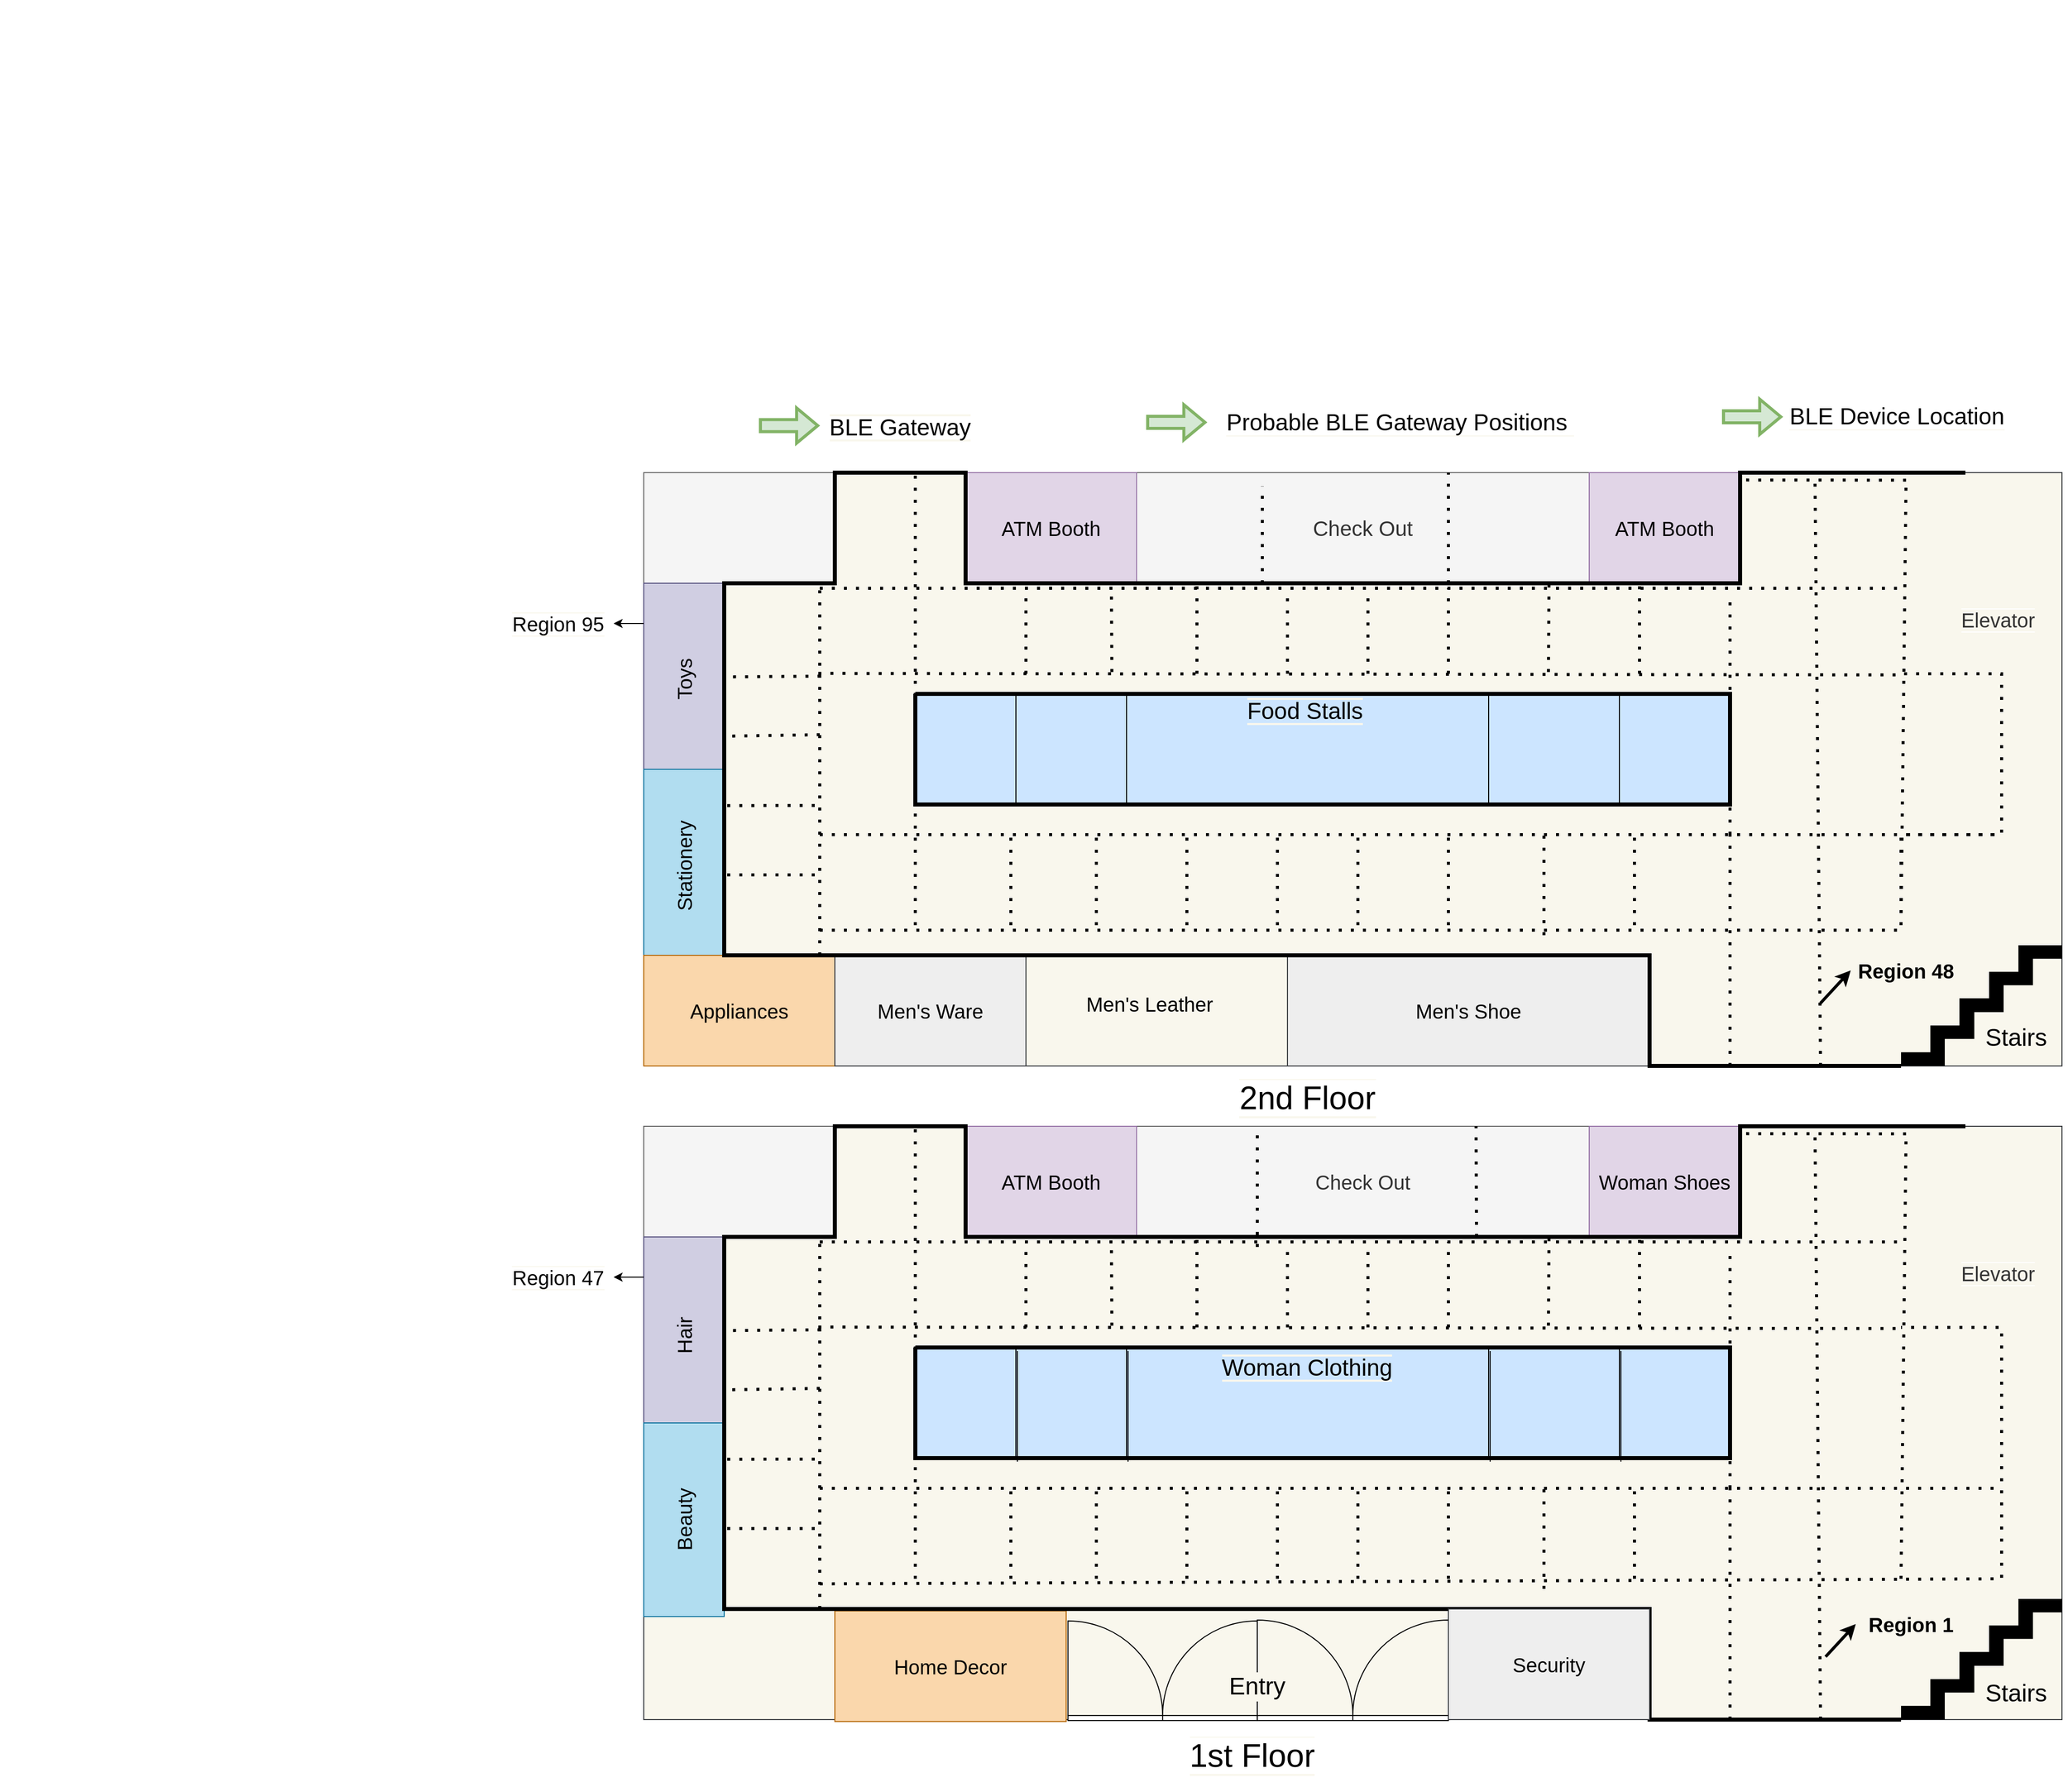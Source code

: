 <mxfile version="20.2.2" type="github">
  <diagram id="UENfIVa6fNHEYjPwmaYS" name="Page-1">
    <mxGraphModel dx="3525" dy="1828" grid="0" gridSize="10" guides="1" tooltips="1" connect="1" arrows="1" fold="1" page="0" pageScale="1" pageWidth="850" pageHeight="1100" math="0" shadow="0">
      <root>
        <mxCell id="0" />
        <mxCell id="1" parent="0" />
        <mxCell id="OnZoAcpdOIPg12gYCpCq-1" value="" style="rounded=0;whiteSpace=wrap;html=1;fillColor=#F9F7ED;strokeColor=#36393d;" parent="1" vertex="1">
          <mxGeometry x="10" y="200" width="1410" height="590" as="geometry" />
        </mxCell>
        <mxCell id="OnZoAcpdOIPg12gYCpCq-2" value="" style="rounded=0;whiteSpace=wrap;html=1;fillColor=#f5f5f5;fontColor=#333333;strokeColor=#666666;" parent="1" vertex="1">
          <mxGeometry x="10" y="200" width="190" height="110" as="geometry" />
        </mxCell>
        <mxCell id="OnZoAcpdOIPg12gYCpCq-5" value="&lt;span style=&quot;font-size: 20px;&quot;&gt;Toys&lt;/span&gt;" style="rounded=0;whiteSpace=wrap;html=1;rotation=-90;fillColor=#d0cee2;strokeColor=#56517e;" parent="1" vertex="1">
          <mxGeometry x="-45" y="365" width="190" height="80" as="geometry" />
        </mxCell>
        <mxCell id="OnZoAcpdOIPg12gYCpCq-6" value="&lt;span style=&quot;font-size: 20px;&quot;&gt;Stationery&lt;/span&gt;" style="rounded=0;whiteSpace=wrap;html=1;rotation=-90;fillColor=#b1ddf0;strokeColor=#10739e;" parent="1" vertex="1">
          <mxGeometry x="-46.25" y="551.25" width="192.5" height="80" as="geometry" />
        </mxCell>
        <mxCell id="OnZoAcpdOIPg12gYCpCq-7" value="&lt;span style=&quot;font-size: 20px;&quot;&gt;Appliances&lt;/span&gt;" style="rounded=0;whiteSpace=wrap;html=1;fillColor=#fad7ac;strokeColor=#b46504;" parent="1" vertex="1">
          <mxGeometry x="10" y="680" width="190" height="110" as="geometry" />
        </mxCell>
        <mxCell id="OnZoAcpdOIPg12gYCpCq-8" value="&lt;span style=&quot;font-size: 20px;&quot;&gt;Men&#39;s Ware&lt;/span&gt;" style="rounded=0;whiteSpace=wrap;html=1;fillColor=#eeeeee;strokeColor=#36393d;" parent="1" vertex="1">
          <mxGeometry x="200" y="680" width="190" height="110" as="geometry" />
        </mxCell>
        <mxCell id="OnZoAcpdOIPg12gYCpCq-9" value="&lt;span style=&quot;font-size: 20px;&quot;&gt;Men&#39;s Shoe&lt;/span&gt;" style="rounded=0;whiteSpace=wrap;html=1;fillColor=#eeeeee;strokeColor=#36393d;" parent="1" vertex="1">
          <mxGeometry x="650" y="680" width="360" height="110" as="geometry" />
        </mxCell>
        <mxCell id="OnZoAcpdOIPg12gYCpCq-10" value="" style="shape=mxgraph.signs.travel.stairs;html=1;pointerEvents=1;fillColor=#000000;strokeColor=none;verticalLabelPosition=bottom;verticalAlign=top;align=center;" parent="1" vertex="1">
          <mxGeometry x="1260" y="670" width="160" height="120" as="geometry" />
        </mxCell>
        <mxCell id="OnZoAcpdOIPg12gYCpCq-12" value="&lt;font color=&quot;#333333&quot;&gt;&lt;span style=&quot;font-size: 20px; background-color: rgb(249, 247, 237);&quot;&gt;Elevator&lt;/span&gt;&lt;/font&gt;" style="shape=image;html=1;verticalAlign=top;verticalLabelPosition=bottom;labelBackgroundColor=#ffffff;imageAspect=0;aspect=fixed;image=https://cdn4.iconfinder.com/data/icons/aiga-symbol-signs/488/aiga_elevator-128.png" parent="1" vertex="1">
          <mxGeometry x="1292" y="200" width="128" height="128" as="geometry" />
        </mxCell>
        <mxCell id="OnZoAcpdOIPg12gYCpCq-13" value="&lt;font style=&quot;font-size: 21px;&quot;&gt;Check Out&lt;/font&gt;" style="rounded=0;whiteSpace=wrap;html=1;fillColor=#f5f5f5;strokeColor=#666666;fontColor=#333333;" parent="1" vertex="1">
          <mxGeometry x="500" y="200" width="450" height="110" as="geometry" />
        </mxCell>
        <mxCell id="OnZoAcpdOIPg12gYCpCq-14" value="&lt;span style=&quot;font-size: 20px;&quot;&gt;ATM Booth&lt;/span&gt;" style="rounded=0;whiteSpace=wrap;html=1;fillColor=#e1d5e7;strokeColor=#9673a6;" parent="1" vertex="1">
          <mxGeometry x="330" y="200" width="170" height="110" as="geometry" />
        </mxCell>
        <mxCell id="OnZoAcpdOIPg12gYCpCq-15" value="&lt;span style=&quot;font-size: 20px;&quot;&gt;ATM Booth&lt;/span&gt;" style="rounded=0;whiteSpace=wrap;html=1;fillColor=#e1d5e7;strokeColor=#9673a6;" parent="1" vertex="1">
          <mxGeometry x="950" y="200" width="150" height="110" as="geometry" />
        </mxCell>
        <mxCell id="OnZoAcpdOIPg12gYCpCq-17" value="" style="endArrow=none;html=1;rounded=0;fontSize=16;strokeWidth=4;entryX=0.25;entryY=0;entryDx=0;entryDy=0;exitX=0;exitY=1;exitDx=0;exitDy=0;exitPerimeter=0;" parent="1" source="OnZoAcpdOIPg12gYCpCq-10" target="OnZoAcpdOIPg12gYCpCq-12" edge="1">
          <mxGeometry width="50" height="50" relative="1" as="geometry">
            <mxPoint x="160" y="900" as="sourcePoint" />
            <mxPoint x="210" y="850" as="targetPoint" />
            <Array as="points">
              <mxPoint x="1010" y="790" />
              <mxPoint x="1010" y="680" />
              <mxPoint x="90" y="680" />
              <mxPoint x="90" y="310" />
              <mxPoint x="200" y="310" />
              <mxPoint x="200" y="200" />
              <mxPoint x="330" y="200" />
              <mxPoint x="330" y="310" />
              <mxPoint x="1100" y="310" />
              <mxPoint x="1100" y="200" />
            </Array>
          </mxGeometry>
        </mxCell>
        <mxCell id="OnZoAcpdOIPg12gYCpCq-18" value="" style="endArrow=none;html=1;rounded=0;fontSize=16;strokeWidth=4;entryX=0;entryY=0;entryDx=0;entryDy=0;exitX=0;exitY=0;exitDx=0;exitDy=0;" parent="1" edge="1">
          <mxGeometry width="50" height="50" relative="1" as="geometry">
            <mxPoint x="280.0" y="420" as="sourcePoint" />
            <mxPoint x="280.0" y="420" as="targetPoint" />
            <Array as="points">
              <mxPoint x="280" y="530" />
              <mxPoint x="1090" y="530" />
              <mxPoint x="1090" y="420" />
            </Array>
          </mxGeometry>
        </mxCell>
        <mxCell id="OnZoAcpdOIPg12gYCpCq-19" value="" style="shape=image;html=1;verticalAlign=top;verticalLabelPosition=bottom;labelBackgroundColor=#ffffff;imageAspect=0;aspect=fixed;image=https://cdn2.iconfinder.com/data/icons/household-things/64/house_toilet-128.png;fontSize=20;" parent="1" vertex="1">
          <mxGeometry x="10" y="210" width="70" height="70" as="geometry" />
        </mxCell>
        <mxCell id="OnZoAcpdOIPg12gYCpCq-20" value="" style="endArrow=none;dashed=1;html=1;dashPattern=1 3;strokeWidth=3;rounded=0;fontSize=20;entryX=1;entryY=0;entryDx=0;entryDy=0;exitX=1;exitY=1;exitDx=0;exitDy=0;" parent="1" source="OnZoAcpdOIPg12gYCpCq-31" target="OnZoAcpdOIPg12gYCpCq-27" edge="1">
          <mxGeometry width="50" height="50" relative="1" as="geometry">
            <mxPoint x="180" y="440" as="sourcePoint" />
            <mxPoint x="230" y="390" as="targetPoint" />
          </mxGeometry>
        </mxCell>
        <mxCell id="OnZoAcpdOIPg12gYCpCq-21" value="" style="shape=image;html=1;verticalAlign=top;verticalLabelPosition=bottom;labelBackgroundColor=#ffffff;imageAspect=0;aspect=fixed;image=https://cdn2.iconfinder.com/data/icons/vivid/48/close-128.png;fontSize=20;" parent="1" vertex="1">
          <mxGeometry x="-630" y="-60" width="95" height="95" as="geometry" />
        </mxCell>
        <mxCell id="OnZoAcpdOIPg12gYCpCq-22" value="" style="shape=image;html=1;verticalAlign=top;verticalLabelPosition=bottom;labelBackgroundColor=#ffffff;imageAspect=0;aspect=fixed;image=https://cdn2.iconfinder.com/data/icons/vivid/48/close-128.png;fontSize=20;" parent="1" vertex="1">
          <mxGeometry x="-630" y="10" width="95" height="95" as="geometry" />
        </mxCell>
        <mxCell id="OnZoAcpdOIPg12gYCpCq-23" value="" style="shape=image;html=1;verticalAlign=top;verticalLabelPosition=bottom;labelBackgroundColor=#ffffff;imageAspect=0;aspect=fixed;image=https://cdn2.iconfinder.com/data/icons/vivid/48/close-128.png;fontSize=20;" parent="1" vertex="1">
          <mxGeometry x="-630" y="70" width="95" height="95" as="geometry" />
        </mxCell>
        <mxCell id="OnZoAcpdOIPg12gYCpCq-24" value="" style="shape=image;html=1;verticalAlign=top;verticalLabelPosition=bottom;labelBackgroundColor=#ffffff;imageAspect=0;aspect=fixed;image=https://cdn2.iconfinder.com/data/icons/vivid/48/close-128.png;fontSize=20;" parent="1" vertex="1">
          <mxGeometry x="-630" y="143.75" width="95" height="95" as="geometry" />
        </mxCell>
        <mxCell id="OnZoAcpdOIPg12gYCpCq-25" value="" style="shape=image;html=1;verticalAlign=top;verticalLabelPosition=bottom;labelBackgroundColor=#ffffff;imageAspect=0;aspect=fixed;image=https://cdn2.iconfinder.com/data/icons/vivid/48/close-128.png;fontSize=20;" parent="1" vertex="1">
          <mxGeometry x="-630" y="210" width="95" height="95" as="geometry" />
        </mxCell>
        <mxCell id="OnZoAcpdOIPg12gYCpCq-27" value="" style="shape=image;html=1;verticalAlign=top;verticalLabelPosition=bottom;labelBackgroundColor=#ffffff;imageAspect=0;aspect=fixed;image=https://cdn2.iconfinder.com/data/icons/vivid/48/close-128.png;fontSize=20;" parent="1" vertex="1">
          <mxGeometry x="90" y="315" width="95" height="95" as="geometry" />
        </mxCell>
        <mxCell id="OnZoAcpdOIPg12gYCpCq-28" value="" style="shape=image;html=1;verticalAlign=top;verticalLabelPosition=bottom;labelBackgroundColor=#ffffff;imageAspect=0;aspect=fixed;image=https://cdn2.iconfinder.com/data/icons/vivid/48/close-128.png;fontSize=20;" parent="1" vertex="1">
          <mxGeometry x="90" y="385" width="95" height="95" as="geometry" />
        </mxCell>
        <mxCell id="OnZoAcpdOIPg12gYCpCq-29" value="" style="shape=image;html=1;verticalAlign=top;verticalLabelPosition=bottom;labelBackgroundColor=#ffffff;imageAspect=0;aspect=fixed;image=https://cdn2.iconfinder.com/data/icons/vivid/48/close-128.png;fontSize=20;" parent="1" vertex="1">
          <mxGeometry x="90" y="445" width="95" height="95" as="geometry" />
        </mxCell>
        <mxCell id="OnZoAcpdOIPg12gYCpCq-30" value="" style="shape=image;html=1;verticalAlign=top;verticalLabelPosition=bottom;labelBackgroundColor=#ffffff;imageAspect=0;aspect=fixed;image=https://cdn2.iconfinder.com/data/icons/vivid/48/close-128.png;fontSize=20;" parent="1" vertex="1">
          <mxGeometry x="90" y="518.75" width="95" height="95" as="geometry" />
        </mxCell>
        <mxCell id="OnZoAcpdOIPg12gYCpCq-31" value="" style="shape=image;html=1;verticalAlign=top;verticalLabelPosition=bottom;labelBackgroundColor=#ffffff;imageAspect=0;aspect=fixed;image=https://cdn2.iconfinder.com/data/icons/vivid/48/close-128.png;fontSize=20;" parent="1" vertex="1">
          <mxGeometry x="90" y="585" width="95" height="95" as="geometry" />
        </mxCell>
        <mxCell id="OnZoAcpdOIPg12gYCpCq-33" value="" style="endArrow=none;dashed=1;html=1;dashPattern=1 3;strokeWidth=3;rounded=0;fontSize=20;entryX=-0.017;entryY=0.191;entryDx=0;entryDy=0;exitX=1.008;exitY=0.183;exitDx=0;exitDy=0;entryPerimeter=0;exitPerimeter=0;" parent="1" source="OnZoAcpdOIPg12gYCpCq-28" target="OnZoAcpdOIPg12gYCpCq-28" edge="1">
          <mxGeometry width="50" height="50" relative="1" as="geometry">
            <mxPoint x="195" y="690" as="sourcePoint" />
            <mxPoint x="195" y="325.0" as="targetPoint" />
          </mxGeometry>
        </mxCell>
        <mxCell id="OnZoAcpdOIPg12gYCpCq-34" value="" style="endArrow=none;dashed=1;html=1;dashPattern=1 3;strokeWidth=3;rounded=0;fontSize=20;entryX=-0.009;entryY=0.18;entryDx=0;entryDy=0;exitX=1;exitY=0.164;exitDx=0;exitDy=0;entryPerimeter=0;exitPerimeter=0;" parent="1" source="OnZoAcpdOIPg12gYCpCq-29" target="OnZoAcpdOIPg12gYCpCq-29" edge="1">
          <mxGeometry width="50" height="50" relative="1" as="geometry">
            <mxPoint x="195.76" y="412.385" as="sourcePoint" />
            <mxPoint x="98.385" y="413.145" as="targetPoint" />
          </mxGeometry>
        </mxCell>
        <mxCell id="OnZoAcpdOIPg12gYCpCq-35" value="" style="endArrow=none;dashed=1;html=1;dashPattern=1 3;strokeWidth=3;rounded=0;fontSize=20;entryX=0.015;entryY=0.13;entryDx=0;entryDy=0;entryPerimeter=0;" parent="1" target="OnZoAcpdOIPg12gYCpCq-30" edge="1">
          <mxGeometry width="50" height="50" relative="1" as="geometry">
            <mxPoint x="180" y="531" as="sourcePoint" />
            <mxPoint x="99.145" y="472.1" as="targetPoint" />
          </mxGeometry>
        </mxCell>
        <mxCell id="OnZoAcpdOIPg12gYCpCq-36" value="" style="endArrow=none;dashed=1;html=1;dashPattern=1 3;strokeWidth=3;rounded=0;fontSize=20;entryX=0;entryY=0.158;entryDx=0;entryDy=0;entryPerimeter=0;" parent="1" target="OnZoAcpdOIPg12gYCpCq-31" edge="1">
          <mxGeometry width="50" height="50" relative="1" as="geometry">
            <mxPoint x="180" y="600" as="sourcePoint" />
            <mxPoint x="101.425" y="541.1" as="targetPoint" />
          </mxGeometry>
        </mxCell>
        <mxCell id="OnZoAcpdOIPg12gYCpCq-37" value="" style="shape=image;html=1;verticalAlign=top;verticalLabelPosition=bottom;labelBackgroundColor=#ffffff;imageAspect=0;aspect=fixed;image=https://cdn2.iconfinder.com/data/icons/vivid/48/close-128.png;fontSize=20;" parent="1" vertex="1">
          <mxGeometry y="563.75" width="55" height="55" as="geometry" />
        </mxCell>
        <mxCell id="OnZoAcpdOIPg12gYCpCq-38" value="&lt;span style=&quot;background-color: rgb(255, 255, 255);&quot;&gt;Region 95&lt;/span&gt;" style="text;html=1;strokeColor=none;fillColor=none;align=center;verticalAlign=middle;whiteSpace=wrap;rounded=0;labelBackgroundColor=#F9F7ED;fontSize=20;" parent="1" vertex="1">
          <mxGeometry x="-130" y="335" width="110" height="30" as="geometry" />
        </mxCell>
        <mxCell id="OnZoAcpdOIPg12gYCpCq-39" value="" style="endArrow=classic;html=1;rounded=0;fontSize=20;strokeWidth=1;entryX=1;entryY=0.5;entryDx=0;entryDy=0;" parent="1" target="OnZoAcpdOIPg12gYCpCq-38" edge="1">
          <mxGeometry width="50" height="50" relative="1" as="geometry">
            <mxPoint x="10" y="350" as="sourcePoint" />
            <mxPoint x="-60" y="457.5" as="targetPoint" />
          </mxGeometry>
        </mxCell>
        <mxCell id="OnZoAcpdOIPg12gYCpCq-75" value="" style="rounded=0;whiteSpace=wrap;html=1;fillColor=#cce5ff;strokeColor=#36393d;" parent="1" vertex="1">
          <mxGeometry x="280" y="420" width="810" height="110" as="geometry" />
        </mxCell>
        <mxCell id="OnZoAcpdOIPg12gYCpCq-76" value="" style="endArrow=none;html=1;rounded=0;fontSize=16;strokeWidth=4;entryX=0;entryY=0;entryDx=0;entryDy=0;exitX=0;exitY=0;exitDx=0;exitDy=0;" parent="1" source="OnZoAcpdOIPg12gYCpCq-75" target="OnZoAcpdOIPg12gYCpCq-75" edge="1">
          <mxGeometry width="50" height="50" relative="1" as="geometry">
            <mxPoint x="500" y="960" as="sourcePoint" />
            <mxPoint x="550" y="910" as="targetPoint" />
            <Array as="points">
              <mxPoint x="280" y="530" />
              <mxPoint x="1090" y="530" />
              <mxPoint x="1090" y="420" />
            </Array>
          </mxGeometry>
        </mxCell>
        <mxCell id="OnZoAcpdOIPg12gYCpCq-77" value="" style="endArrow=none;html=1;rounded=0;fontSize=20;strokeWidth=1;" parent="1" edge="1">
          <mxGeometry width="50" height="50" relative="1" as="geometry">
            <mxPoint x="380" y="530" as="sourcePoint" />
            <mxPoint x="380" y="420" as="targetPoint" />
          </mxGeometry>
        </mxCell>
        <mxCell id="OnZoAcpdOIPg12gYCpCq-78" value="" style="endArrow=none;html=1;rounded=0;fontSize=20;strokeWidth=1;" parent="1" edge="1">
          <mxGeometry width="50" height="50" relative="1" as="geometry">
            <mxPoint x="490" y="530" as="sourcePoint" />
            <mxPoint x="490" y="420" as="targetPoint" />
          </mxGeometry>
        </mxCell>
        <mxCell id="OnZoAcpdOIPg12gYCpCq-79" value="" style="endArrow=none;html=1;rounded=0;fontSize=20;strokeWidth=1;" parent="1" edge="1">
          <mxGeometry width="50" height="50" relative="1" as="geometry">
            <mxPoint x="980" y="530" as="sourcePoint" />
            <mxPoint x="980" y="420" as="targetPoint" />
          </mxGeometry>
        </mxCell>
        <mxCell id="OnZoAcpdOIPg12gYCpCq-80" value="" style="endArrow=none;html=1;rounded=0;fontSize=20;strokeWidth=1;" parent="1" edge="1">
          <mxGeometry width="50" height="50" relative="1" as="geometry">
            <mxPoint x="850" y="530" as="sourcePoint" />
            <mxPoint x="850" y="420" as="targetPoint" />
          </mxGeometry>
        </mxCell>
        <mxCell id="OnZoAcpdOIPg12gYCpCq-74" value="" style="shape=image;verticalLabelPosition=bottom;labelBackgroundColor=default;verticalAlign=top;aspect=fixed;imageAspect=0;image=https://icon-library.com/images/beacon-icon/beacon-icon-6.jpg;" parent="1" vertex="1">
          <mxGeometry x="290" y="438.75" width="80" height="80" as="geometry" />
        </mxCell>
        <mxCell id="OnZoAcpdOIPg12gYCpCq-153" value="" style="shape=image;html=1;verticalAlign=top;verticalLabelPosition=bottom;labelBackgroundColor=#ffffff;imageAspect=0;aspect=fixed;image=https://cdn2.iconfinder.com/data/icons/vivid/48/close-128.png;fontSize=20;" parent="1" vertex="1">
          <mxGeometry x="350" y="-270" width="95" height="95" as="geometry" />
        </mxCell>
        <mxCell id="OnZoAcpdOIPg12gYCpCq-154" value="" style="shape=image;html=1;verticalAlign=top;verticalLabelPosition=bottom;labelBackgroundColor=#ffffff;imageAspect=0;aspect=fixed;image=https://cdn2.iconfinder.com/data/icons/vivid/48/close-128.png;fontSize=20;" parent="1" vertex="1">
          <mxGeometry x="445" y="-270" width="95" height="95" as="geometry" />
        </mxCell>
        <mxCell id="OnZoAcpdOIPg12gYCpCq-155" value="" style="shape=image;html=1;verticalAlign=top;verticalLabelPosition=bottom;labelBackgroundColor=#ffffff;imageAspect=0;aspect=fixed;image=https://cdn2.iconfinder.com/data/icons/vivid/48/close-128.png;fontSize=20;" parent="1" vertex="1">
          <mxGeometry x="540" y="-270" width="95" height="95" as="geometry" />
        </mxCell>
        <mxCell id="OnZoAcpdOIPg12gYCpCq-156" value="" style="shape=image;html=1;verticalAlign=top;verticalLabelPosition=bottom;labelBackgroundColor=#ffffff;imageAspect=0;aspect=fixed;image=https://cdn2.iconfinder.com/data/icons/vivid/48/close-128.png;fontSize=20;" parent="1" vertex="1">
          <mxGeometry x="630" y="-270" width="95" height="95" as="geometry" />
        </mxCell>
        <mxCell id="OnZoAcpdOIPg12gYCpCq-157" value="" style="shape=image;html=1;verticalAlign=top;verticalLabelPosition=bottom;labelBackgroundColor=#ffffff;imageAspect=0;aspect=fixed;image=https://cdn2.iconfinder.com/data/icons/vivid/48/close-128.png;fontSize=20;" parent="1" vertex="1">
          <mxGeometry x="720" y="-270" width="95" height="95" as="geometry" />
        </mxCell>
        <mxCell id="OnZoAcpdOIPg12gYCpCq-158" value="" style="shape=image;html=1;verticalAlign=top;verticalLabelPosition=bottom;labelBackgroundColor=#ffffff;imageAspect=0;aspect=fixed;image=https://cdn2.iconfinder.com/data/icons/vivid/48/close-128.png;fontSize=20;" parent="1" vertex="1">
          <mxGeometry x="800" y="-270" width="95" height="95" as="geometry" />
        </mxCell>
        <mxCell id="OnZoAcpdOIPg12gYCpCq-159" value="" style="shape=image;html=1;verticalAlign=top;verticalLabelPosition=bottom;labelBackgroundColor=#ffffff;imageAspect=0;aspect=fixed;image=https://cdn2.iconfinder.com/data/icons/vivid/48/close-128.png;fontSize=20;" parent="1" vertex="1">
          <mxGeometry x="880" y="-270" width="95" height="95" as="geometry" />
        </mxCell>
        <mxCell id="OnZoAcpdOIPg12gYCpCq-160" value="" style="shape=image;html=1;verticalAlign=top;verticalLabelPosition=bottom;labelBackgroundColor=#ffffff;imageAspect=0;aspect=fixed;image=https://cdn2.iconfinder.com/data/icons/vivid/48/close-128.png;fontSize=20;" parent="1" vertex="1">
          <mxGeometry x="975" y="-270" width="95" height="95" as="geometry" />
        </mxCell>
        <mxCell id="OnZoAcpdOIPg12gYCpCq-161" value="" style="shape=image;html=1;verticalAlign=top;verticalLabelPosition=bottom;labelBackgroundColor=#ffffff;imageAspect=0;aspect=fixed;image=https://cdn2.iconfinder.com/data/icons/vivid/48/close-128.png;fontSize=20;" parent="1" vertex="1">
          <mxGeometry x="1070" y="-270" width="95" height="95" as="geometry" />
        </mxCell>
        <mxCell id="OnZoAcpdOIPg12gYCpCq-162" value="" style="shape=image;html=1;verticalAlign=top;verticalLabelPosition=bottom;labelBackgroundColor=#ffffff;imageAspect=0;aspect=fixed;image=https://cdn2.iconfinder.com/data/icons/vivid/48/close-128.png;fontSize=20;" parent="1" vertex="1">
          <mxGeometry x="1160" y="-270" width="95" height="95" as="geometry" />
        </mxCell>
        <mxCell id="OnZoAcpdOIPg12gYCpCq-163" value="" style="shape=image;html=1;verticalAlign=top;verticalLabelPosition=bottom;labelBackgroundColor=#ffffff;imageAspect=0;aspect=fixed;image=https://cdn2.iconfinder.com/data/icons/vivid/48/close-128.png;fontSize=20;" parent="1" vertex="1">
          <mxGeometry x="1250" y="-270" width="95" height="95" as="geometry" />
        </mxCell>
        <mxCell id="OnZoAcpdOIPg12gYCpCq-164" value="" style="shape=image;html=1;verticalAlign=top;verticalLabelPosition=bottom;labelBackgroundColor=#ffffff;imageAspect=0;aspect=fixed;image=https://cdn2.iconfinder.com/data/icons/vivid/48/close-128.png;fontSize=20;" parent="1" vertex="1">
          <mxGeometry x="1330" y="-270" width="95" height="95" as="geometry" />
        </mxCell>
        <mxCell id="OnZoAcpdOIPg12gYCpCq-165" value="" style="shape=image;html=1;verticalAlign=top;verticalLabelPosition=bottom;labelBackgroundColor=#ffffff;imageAspect=0;aspect=fixed;image=https://cdn2.iconfinder.com/data/icons/vivid/48/close-128.png;fontSize=20;" parent="1" vertex="1">
          <mxGeometry x="185" y="560" width="95" height="95" as="geometry" />
        </mxCell>
        <mxCell id="OnZoAcpdOIPg12gYCpCq-166" value="" style="shape=image;html=1;verticalAlign=top;verticalLabelPosition=bottom;labelBackgroundColor=#ffffff;imageAspect=0;aspect=fixed;image=https://cdn2.iconfinder.com/data/icons/vivid/48/close-128.png;fontSize=20;" parent="1" vertex="1">
          <mxGeometry x="280" y="560" width="95" height="95" as="geometry" />
        </mxCell>
        <mxCell id="OnZoAcpdOIPg12gYCpCq-167" value="" style="shape=image;html=1;verticalAlign=top;verticalLabelPosition=bottom;labelBackgroundColor=#ffffff;imageAspect=0;aspect=fixed;image=https://cdn2.iconfinder.com/data/icons/vivid/48/close-128.png;fontSize=20;" parent="1" vertex="1">
          <mxGeometry x="375" y="560" width="95" height="95" as="geometry" />
        </mxCell>
        <mxCell id="OnZoAcpdOIPg12gYCpCq-168" value="" style="shape=image;html=1;verticalAlign=top;verticalLabelPosition=bottom;labelBackgroundColor=#ffffff;imageAspect=0;aspect=fixed;image=https://cdn2.iconfinder.com/data/icons/vivid/48/close-128.png;fontSize=20;" parent="1" vertex="1">
          <mxGeometry x="465" y="560" width="95" height="95" as="geometry" />
        </mxCell>
        <mxCell id="OnZoAcpdOIPg12gYCpCq-169" value="" style="shape=image;html=1;verticalAlign=top;verticalLabelPosition=bottom;labelBackgroundColor=#ffffff;imageAspect=0;aspect=fixed;image=https://cdn2.iconfinder.com/data/icons/vivid/48/close-128.png;fontSize=20;" parent="1" vertex="1">
          <mxGeometry x="555" y="560" width="95" height="95" as="geometry" />
        </mxCell>
        <mxCell id="OnZoAcpdOIPg12gYCpCq-170" value="" style="shape=image;html=1;verticalAlign=top;verticalLabelPosition=bottom;labelBackgroundColor=#ffffff;imageAspect=0;aspect=fixed;image=https://cdn2.iconfinder.com/data/icons/vivid/48/close-128.png;fontSize=20;" parent="1" vertex="1">
          <mxGeometry x="635" y="560" width="95" height="95" as="geometry" />
        </mxCell>
        <mxCell id="OnZoAcpdOIPg12gYCpCq-171" value="" style="shape=image;html=1;verticalAlign=top;verticalLabelPosition=bottom;labelBackgroundColor=#ffffff;imageAspect=0;aspect=fixed;image=https://cdn2.iconfinder.com/data/icons/vivid/48/close-128.png;fontSize=20;" parent="1" vertex="1">
          <mxGeometry x="715" y="560" width="95" height="95" as="geometry" />
        </mxCell>
        <mxCell id="OnZoAcpdOIPg12gYCpCq-172" value="" style="shape=image;html=1;verticalAlign=top;verticalLabelPosition=bottom;labelBackgroundColor=#ffffff;imageAspect=0;aspect=fixed;image=https://cdn2.iconfinder.com/data/icons/vivid/48/close-128.png;fontSize=20;" parent="1" vertex="1">
          <mxGeometry x="810" y="560" width="95" height="95" as="geometry" />
        </mxCell>
        <mxCell id="OnZoAcpdOIPg12gYCpCq-173" value="" style="shape=image;html=1;verticalAlign=top;verticalLabelPosition=bottom;labelBackgroundColor=#ffffff;imageAspect=0;aspect=fixed;image=https://cdn2.iconfinder.com/data/icons/vivid/48/close-128.png;fontSize=20;" parent="1" vertex="1">
          <mxGeometry x="905" y="560" width="95" height="95" as="geometry" />
        </mxCell>
        <mxCell id="OnZoAcpdOIPg12gYCpCq-174" value="" style="shape=image;html=1;verticalAlign=top;verticalLabelPosition=bottom;labelBackgroundColor=#ffffff;imageAspect=0;aspect=fixed;image=https://cdn2.iconfinder.com/data/icons/vivid/48/close-128.png;fontSize=20;" parent="1" vertex="1">
          <mxGeometry x="995" y="560" width="95" height="95" as="geometry" />
        </mxCell>
        <mxCell id="OnZoAcpdOIPg12gYCpCq-175" value="" style="shape=image;html=1;verticalAlign=top;verticalLabelPosition=bottom;labelBackgroundColor=#ffffff;imageAspect=0;aspect=fixed;image=https://cdn2.iconfinder.com/data/icons/vivid/48/close-128.png;fontSize=20;" parent="1" vertex="1">
          <mxGeometry x="1085" y="560" width="95" height="95" as="geometry" />
        </mxCell>
        <mxCell id="OnZoAcpdOIPg12gYCpCq-176" value="" style="shape=image;html=1;verticalAlign=top;verticalLabelPosition=bottom;labelBackgroundColor=#ffffff;imageAspect=0;aspect=fixed;image=https://cdn2.iconfinder.com/data/icons/vivid/48/close-128.png;fontSize=20;" parent="1" vertex="1">
          <mxGeometry x="1170" y="560" width="95" height="95" as="geometry" />
        </mxCell>
        <mxCell id="OnZoAcpdOIPg12gYCpCq-177" value="" style="shape=image;html=1;verticalAlign=top;verticalLabelPosition=bottom;labelBackgroundColor=#ffffff;imageAspect=0;aspect=fixed;image=https://cdn2.iconfinder.com/data/icons/vivid/48/close-128.png;fontSize=20;" parent="1" vertex="1">
          <mxGeometry x="185" y="315" width="95" height="95" as="geometry" />
        </mxCell>
        <mxCell id="OnZoAcpdOIPg12gYCpCq-178" value="" style="shape=image;html=1;verticalAlign=top;verticalLabelPosition=bottom;labelBackgroundColor=#ffffff;imageAspect=0;aspect=fixed;image=https://cdn2.iconfinder.com/data/icons/vivid/48/close-128.png;fontSize=20;" parent="1" vertex="1">
          <mxGeometry x="280" y="315" width="95" height="95" as="geometry" />
        </mxCell>
        <mxCell id="OnZoAcpdOIPg12gYCpCq-179" value="" style="shape=image;html=1;verticalAlign=top;verticalLabelPosition=bottom;labelBackgroundColor=#ffffff;imageAspect=0;aspect=fixed;image=https://cdn2.iconfinder.com/data/icons/vivid/48/close-128.png;fontSize=20;" parent="1" vertex="1">
          <mxGeometry x="375" y="315" width="95" height="95" as="geometry" />
        </mxCell>
        <mxCell id="OnZoAcpdOIPg12gYCpCq-180" value="" style="shape=image;html=1;verticalAlign=top;verticalLabelPosition=bottom;labelBackgroundColor=#ffffff;imageAspect=0;aspect=fixed;image=https://cdn2.iconfinder.com/data/icons/vivid/48/close-128.png;fontSize=20;" parent="1" vertex="1">
          <mxGeometry x="465" y="315" width="95" height="95" as="geometry" />
        </mxCell>
        <mxCell id="OnZoAcpdOIPg12gYCpCq-181" value="" style="shape=image;html=1;verticalAlign=top;verticalLabelPosition=bottom;labelBackgroundColor=#ffffff;imageAspect=0;aspect=fixed;image=https://cdn2.iconfinder.com/data/icons/vivid/48/close-128.png;fontSize=20;" parent="1" vertex="1">
          <mxGeometry x="555" y="315" width="95" height="95" as="geometry" />
        </mxCell>
        <mxCell id="OnZoAcpdOIPg12gYCpCq-182" value="" style="shape=image;html=1;verticalAlign=top;verticalLabelPosition=bottom;labelBackgroundColor=#ffffff;imageAspect=0;aspect=fixed;image=https://cdn2.iconfinder.com/data/icons/vivid/48/close-128.png;fontSize=20;" parent="1" vertex="1">
          <mxGeometry x="635" y="315" width="95" height="95" as="geometry" />
        </mxCell>
        <mxCell id="OnZoAcpdOIPg12gYCpCq-183" value="" style="shape=image;html=1;verticalAlign=top;verticalLabelPosition=bottom;labelBackgroundColor=#ffffff;imageAspect=0;aspect=fixed;image=https://cdn2.iconfinder.com/data/icons/vivid/48/close-128.png;fontSize=20;" parent="1" vertex="1">
          <mxGeometry x="715" y="315" width="95" height="95" as="geometry" />
        </mxCell>
        <mxCell id="OnZoAcpdOIPg12gYCpCq-184" value="" style="shape=image;html=1;verticalAlign=top;verticalLabelPosition=bottom;labelBackgroundColor=#ffffff;imageAspect=0;aspect=fixed;image=https://cdn2.iconfinder.com/data/icons/vivid/48/close-128.png;fontSize=20;" parent="1" vertex="1">
          <mxGeometry x="810" y="315" width="95" height="95" as="geometry" />
        </mxCell>
        <mxCell id="OnZoAcpdOIPg12gYCpCq-185" value="" style="shape=image;html=1;verticalAlign=top;verticalLabelPosition=bottom;labelBackgroundColor=#ffffff;imageAspect=0;aspect=fixed;image=https://cdn2.iconfinder.com/data/icons/vivid/48/close-128.png;fontSize=20;" parent="1" vertex="1">
          <mxGeometry x="905" y="315" width="95" height="95" as="geometry" />
        </mxCell>
        <mxCell id="OnZoAcpdOIPg12gYCpCq-186" value="" style="shape=image;html=1;verticalAlign=top;verticalLabelPosition=bottom;labelBackgroundColor=#ffffff;imageAspect=0;aspect=fixed;image=https://cdn2.iconfinder.com/data/icons/vivid/48/close-128.png;fontSize=20;" parent="1" vertex="1">
          <mxGeometry x="995" y="315" width="95" height="95" as="geometry" />
        </mxCell>
        <mxCell id="OnZoAcpdOIPg12gYCpCq-187" value="" style="shape=image;html=1;verticalAlign=top;verticalLabelPosition=bottom;labelBackgroundColor=#ffffff;imageAspect=0;aspect=fixed;image=https://cdn2.iconfinder.com/data/icons/vivid/48/close-128.png;fontSize=20;" parent="1" vertex="1">
          <mxGeometry x="1085" y="315" width="95" height="95" as="geometry" />
        </mxCell>
        <mxCell id="OnZoAcpdOIPg12gYCpCq-188" value="" style="shape=image;html=1;verticalAlign=top;verticalLabelPosition=bottom;labelBackgroundColor=#ffffff;imageAspect=0;aspect=fixed;image=https://cdn2.iconfinder.com/data/icons/vivid/48/close-128.png;fontSize=20;" parent="1" vertex="1">
          <mxGeometry x="1165" y="315" width="95" height="95" as="geometry" />
        </mxCell>
        <mxCell id="OnZoAcpdOIPg12gYCpCq-189" value="" style="shape=image;html=1;verticalAlign=top;verticalLabelPosition=bottom;labelBackgroundColor=#ffffff;imageAspect=0;aspect=fixed;image=https://cdn2.iconfinder.com/data/icons/vivid/48/close-128.png;fontSize=20;" parent="1" vertex="1">
          <mxGeometry x="1170" y="427.5" width="95" height="95" as="geometry" />
        </mxCell>
        <mxCell id="OnZoAcpdOIPg12gYCpCq-190" value="" style="shape=image;html=1;verticalAlign=top;verticalLabelPosition=bottom;labelBackgroundColor=#ffffff;imageAspect=0;aspect=fixed;image=https://cdn2.iconfinder.com/data/icons/vivid/48/close-128.png;fontSize=20;" parent="1" vertex="1">
          <mxGeometry x="185" y="435" width="95" height="95" as="geometry" />
        </mxCell>
        <mxCell id="OnZoAcpdOIPg12gYCpCq-191" value="" style="shape=image;html=1;verticalAlign=top;verticalLabelPosition=bottom;labelBackgroundColor=#ffffff;imageAspect=0;aspect=fixed;image=https://cdn2.iconfinder.com/data/icons/vivid/48/close-128.png;fontSize=20;" parent="1" vertex="1">
          <mxGeometry x="10" y="735" width="55" height="55" as="geometry" />
        </mxCell>
        <mxCell id="OnZoAcpdOIPg12gYCpCq-192" value="" style="shape=image;html=1;verticalAlign=top;verticalLabelPosition=bottom;labelBackgroundColor=#ffffff;imageAspect=0;aspect=fixed;image=https://cdn2.iconfinder.com/data/icons/vivid/48/close-128.png;fontSize=20;" parent="1" vertex="1">
          <mxGeometry x="267.5" y="735" width="55" height="55" as="geometry" />
        </mxCell>
        <mxCell id="OnZoAcpdOIPg12gYCpCq-193" value="" style="shape=image;html=1;verticalAlign=top;verticalLabelPosition=bottom;labelBackgroundColor=#ffffff;imageAspect=0;aspect=fixed;image=https://cdn2.iconfinder.com/data/icons/vivid/48/close-128.png;fontSize=20;" parent="1" vertex="1">
          <mxGeometry x="485" y="734.06" width="55" height="55" as="geometry" />
        </mxCell>
        <mxCell id="OnZoAcpdOIPg12gYCpCq-194" value="" style="shape=image;html=1;verticalAlign=top;verticalLabelPosition=bottom;labelBackgroundColor=#ffffff;imageAspect=0;aspect=fixed;image=https://cdn2.iconfinder.com/data/icons/vivid/48/close-128.png;fontSize=20;" parent="1" vertex="1">
          <mxGeometry x="800" y="735" width="55" height="55" as="geometry" />
        </mxCell>
        <mxCell id="OnZoAcpdOIPg12gYCpCq-195" value="" style="shape=image;html=1;verticalAlign=top;verticalLabelPosition=bottom;labelBackgroundColor=#ffffff;imageAspect=0;aspect=fixed;image=https://cdn2.iconfinder.com/data/icons/vivid/48/close-128.png;fontSize=20;" parent="1" vertex="1">
          <mxGeometry y="328" width="55" height="55" as="geometry" />
        </mxCell>
        <mxCell id="OnZoAcpdOIPg12gYCpCq-197" value="" style="shape=image;html=1;verticalAlign=top;verticalLabelPosition=bottom;labelBackgroundColor=#ffffff;imageAspect=0;aspect=fixed;image=https://cdn2.iconfinder.com/data/icons/vivid/48/close-128.png;fontSize=20;" parent="1" vertex="1">
          <mxGeometry x="185" y="200" width="95" height="95" as="geometry" />
        </mxCell>
        <mxCell id="OnZoAcpdOIPg12gYCpCq-198" value="" style="shape=image;html=1;verticalAlign=top;verticalLabelPosition=bottom;labelBackgroundColor=#ffffff;imageAspect=0;aspect=fixed;image=https://cdn2.iconfinder.com/data/icons/vivid/48/close-128.png;fontSize=20;" parent="1" vertex="1">
          <mxGeometry x="1085" y="207.5" width="95" height="95" as="geometry" />
        </mxCell>
        <mxCell id="OnZoAcpdOIPg12gYCpCq-199" value="" style="shape=image;html=1;verticalAlign=top;verticalLabelPosition=bottom;labelBackgroundColor=#ffffff;imageAspect=0;aspect=fixed;image=https://cdn2.iconfinder.com/data/icons/vivid/48/close-128.png;fontSize=20;" parent="1" vertex="1">
          <mxGeometry x="1000" y="682.5" width="95" height="95" as="geometry" />
        </mxCell>
        <mxCell id="OnZoAcpdOIPg12gYCpCq-201" value="" style="shape=image;html=1;verticalAlign=top;verticalLabelPosition=bottom;labelBackgroundColor=#ffffff;imageAspect=0;aspect=fixed;image=https://cdn2.iconfinder.com/data/icons/vivid/48/close-128.png;fontSize=20;" parent="1" vertex="1">
          <mxGeometry x="1265" y="427.5" width="95" height="95" as="geometry" />
        </mxCell>
        <mxCell id="OnZoAcpdOIPg12gYCpCq-202" value="" style="shape=image;html=1;verticalAlign=top;verticalLabelPosition=bottom;labelBackgroundColor=#ffffff;imageAspect=0;aspect=fixed;image=https://cdn2.iconfinder.com/data/icons/vivid/48/close-128.png;fontSize=20;" parent="1" vertex="1">
          <mxGeometry x="375" y="190" width="55" height="55" as="geometry" />
        </mxCell>
        <mxCell id="OnZoAcpdOIPg12gYCpCq-203" value="" style="shape=image;html=1;verticalAlign=top;verticalLabelPosition=bottom;labelBackgroundColor=#ffffff;imageAspect=0;aspect=fixed;image=https://cdn2.iconfinder.com/data/icons/vivid/48/close-128.png;fontSize=20;" parent="1" vertex="1">
          <mxGeometry x="570" y="200" width="55" height="55" as="geometry" />
        </mxCell>
        <mxCell id="OnZoAcpdOIPg12gYCpCq-204" value="" style="shape=image;html=1;verticalAlign=top;verticalLabelPosition=bottom;labelBackgroundColor=#ffffff;imageAspect=0;aspect=fixed;image=https://cdn2.iconfinder.com/data/icons/vivid/48/close-128.png;fontSize=20;" parent="1" vertex="1">
          <mxGeometry x="995" y="190" width="55" height="55" as="geometry" />
        </mxCell>
        <mxCell id="OnZoAcpdOIPg12gYCpCq-205" value="" style="shape=image;html=1;verticalAlign=top;verticalLabelPosition=bottom;labelBackgroundColor=#ffffff;imageAspect=0;aspect=fixed;image=https://cdn2.iconfinder.com/data/icons/vivid/48/close-128.png;fontSize=20;" parent="1" vertex="1">
          <mxGeometry x="810" y="200" width="55" height="55" as="geometry" />
        </mxCell>
        <mxCell id="OnZoAcpdOIPg12gYCpCq-206" value="" style="endArrow=none;dashed=1;html=1;dashPattern=1 3;strokeWidth=3;rounded=0;fontSize=20;entryX=1;entryY=0;entryDx=0;entryDy=0;" parent="1" target="OnZoAcpdOIPg12gYCpCq-197" edge="1">
          <mxGeometry width="50" height="50" relative="1" as="geometry">
            <mxPoint x="280" y="650" as="sourcePoint" />
            <mxPoint x="-180" y="360" as="targetPoint" />
          </mxGeometry>
        </mxCell>
        <mxCell id="OnZoAcpdOIPg12gYCpCq-207" value="" style="endArrow=none;dashed=1;html=1;dashPattern=1 3;strokeWidth=3;rounded=0;fontSize=20;entryX=1;entryY=0;entryDx=0;entryDy=0;exitX=0;exitY=0;exitDx=0;exitDy=0;" parent="1" source="OnZoAcpdOIPg12gYCpCq-165" edge="1">
          <mxGeometry width="50" height="50" relative="1" as="geometry">
            <mxPoint x="290" y="690" as="sourcePoint" />
            <mxPoint x="1360" y="560" as="targetPoint" />
          </mxGeometry>
        </mxCell>
        <mxCell id="OnZoAcpdOIPg12gYCpCq-208" value="" style="endArrow=none;dashed=1;html=1;dashPattern=1 3;strokeWidth=3;rounded=0;fontSize=20;exitX=0;exitY=1;exitDx=0;exitDy=0;" parent="1" source="OnZoAcpdOIPg12gYCpCq-165" edge="1">
          <mxGeometry width="50" height="50" relative="1" as="geometry">
            <mxPoint x="195" y="570" as="sourcePoint" />
            <mxPoint x="1260" y="400" as="targetPoint" />
            <Array as="points">
              <mxPoint x="1260" y="655" />
              <mxPoint x="1260" y="560" />
              <mxPoint x="1360" y="560" />
              <mxPoint x="1360" y="400" />
            </Array>
          </mxGeometry>
        </mxCell>
        <mxCell id="OnZoAcpdOIPg12gYCpCq-209" value="" style="endArrow=none;dashed=1;html=1;dashPattern=1 3;strokeWidth=3;rounded=0;fontSize=20;entryX=1;entryY=0;entryDx=0;entryDy=0;exitX=0;exitY=0;exitDx=0;exitDy=0;" parent="1" source="OnZoAcpdOIPg12gYCpCq-177" target="OnZoAcpdOIPg12gYCpCq-188" edge="1">
          <mxGeometry width="50" height="50" relative="1" as="geometry">
            <mxPoint x="195" y="570" as="sourcePoint" />
            <mxPoint x="1370" y="570" as="targetPoint" />
          </mxGeometry>
        </mxCell>
        <mxCell id="OnZoAcpdOIPg12gYCpCq-210" value="" style="endArrow=none;dashed=1;html=1;dashPattern=1 3;strokeWidth=3;rounded=0;fontSize=20;entryX=1.022;entryY=0.907;entryDx=0;entryDy=0;exitX=-0.015;exitY=0.891;exitDx=0;exitDy=0;exitPerimeter=0;entryPerimeter=0;" parent="1" source="OnZoAcpdOIPg12gYCpCq-177" target="OnZoAcpdOIPg12gYCpCq-188" edge="1">
          <mxGeometry width="50" height="50" relative="1" as="geometry">
            <mxPoint x="205" y="580" as="sourcePoint" />
            <mxPoint x="1380" y="580" as="targetPoint" />
          </mxGeometry>
        </mxCell>
        <mxCell id="OnZoAcpdOIPg12gYCpCq-211" value="" style="endArrow=none;dashed=1;html=1;dashPattern=1 3;strokeWidth=3;rounded=0;fontSize=20;" parent="1" edge="1">
          <mxGeometry width="50" height="50" relative="1" as="geometry">
            <mxPoint x="390" y="400" as="sourcePoint" />
            <mxPoint x="390" y="320" as="targetPoint" />
          </mxGeometry>
        </mxCell>
        <mxCell id="OnZoAcpdOIPg12gYCpCq-212" value="" style="endArrow=none;dashed=1;html=1;dashPattern=1 3;strokeWidth=3;rounded=0;fontSize=20;exitX=1.057;exitY=0.876;exitDx=0;exitDy=0;exitPerimeter=0;" parent="1" source="OnZoAcpdOIPg12gYCpCq-179" edge="1">
          <mxGeometry width="50" height="50" relative="1" as="geometry">
            <mxPoint x="400" y="410" as="sourcePoint" />
            <mxPoint x="475" y="320" as="targetPoint" />
          </mxGeometry>
        </mxCell>
        <mxCell id="OnZoAcpdOIPg12gYCpCq-213" value="" style="endArrow=none;dashed=1;html=1;dashPattern=1 3;strokeWidth=3;rounded=0;fontSize=20;" parent="1" edge="1">
          <mxGeometry width="50" height="50" relative="1" as="geometry">
            <mxPoint x="560" y="400" as="sourcePoint" />
            <mxPoint x="560" y="310" as="targetPoint" />
          </mxGeometry>
        </mxCell>
        <mxCell id="OnZoAcpdOIPg12gYCpCq-214" value="" style="endArrow=none;dashed=1;html=1;dashPattern=1 3;strokeWidth=3;rounded=0;fontSize=20;" parent="1" edge="1">
          <mxGeometry width="50" height="50" relative="1" as="geometry">
            <mxPoint x="650" y="400" as="sourcePoint" />
            <mxPoint x="650" y="320" as="targetPoint" />
          </mxGeometry>
        </mxCell>
        <mxCell id="OnZoAcpdOIPg12gYCpCq-215" value="" style="endArrow=none;dashed=1;html=1;dashPattern=1 3;strokeWidth=3;rounded=0;fontSize=20;" parent="1" edge="1">
          <mxGeometry width="50" height="50" relative="1" as="geometry">
            <mxPoint x="730" y="400" as="sourcePoint" />
            <mxPoint x="730" y="320" as="targetPoint" />
          </mxGeometry>
        </mxCell>
        <mxCell id="OnZoAcpdOIPg12gYCpCq-216" value="" style="endArrow=none;dashed=1;html=1;dashPattern=1 3;strokeWidth=3;rounded=0;fontSize=20;entryX=1;entryY=0;entryDx=0;entryDy=0;" parent="1" target="OnZoAcpdOIPg12gYCpCq-183" edge="1">
          <mxGeometry width="50" height="50" relative="1" as="geometry">
            <mxPoint x="810" y="400" as="sourcePoint" />
            <mxPoint x="740" y="330" as="targetPoint" />
          </mxGeometry>
        </mxCell>
        <mxCell id="OnZoAcpdOIPg12gYCpCq-217" value="" style="endArrow=none;dashed=1;html=1;dashPattern=1 3;strokeWidth=3;rounded=0;fontSize=20;exitX=1.047;exitY=0.876;exitDx=0;exitDy=0;exitPerimeter=0;" parent="1" source="OnZoAcpdOIPg12gYCpCq-184" edge="1">
          <mxGeometry width="50" height="50" relative="1" as="geometry">
            <mxPoint x="820" y="410" as="sourcePoint" />
            <mxPoint x="910" y="310" as="targetPoint" />
          </mxGeometry>
        </mxCell>
        <mxCell id="OnZoAcpdOIPg12gYCpCq-218" value="" style="endArrow=none;dashed=1;html=1;dashPattern=1 3;strokeWidth=3;rounded=0;fontSize=20;" parent="1" edge="1">
          <mxGeometry width="50" height="50" relative="1" as="geometry">
            <mxPoint x="1000" y="400" as="sourcePoint" />
            <mxPoint x="1000" y="310" as="targetPoint" />
          </mxGeometry>
        </mxCell>
        <mxCell id="OnZoAcpdOIPg12gYCpCq-219" value="" style="endArrow=none;dashed=1;html=1;dashPattern=1 3;strokeWidth=3;rounded=0;fontSize=20;" parent="1" edge="1">
          <mxGeometry width="50" height="50" relative="1" as="geometry">
            <mxPoint x="1090" y="560" as="sourcePoint" />
            <mxPoint x="1090" y="320" as="targetPoint" />
          </mxGeometry>
        </mxCell>
        <mxCell id="OnZoAcpdOIPg12gYCpCq-220" value="" style="endArrow=none;dashed=1;html=1;dashPattern=1 3;strokeWidth=3;rounded=0;fontSize=20;entryX=0.047;entryY=-0.026;entryDx=0;entryDy=0;entryPerimeter=0;" parent="1" target="OnZoAcpdOIPg12gYCpCq-236" edge="1">
          <mxGeometry width="50" height="50" relative="1" as="geometry">
            <mxPoint x="1180" y="790" as="sourcePoint" />
            <mxPoint x="1180" y="320" as="targetPoint" />
          </mxGeometry>
        </mxCell>
        <mxCell id="OnZoAcpdOIPg12gYCpCq-221" value="" style="endArrow=none;dashed=1;html=1;dashPattern=1 3;strokeWidth=3;rounded=0;fontSize=20;entryX=1;entryY=0;entryDx=0;entryDy=0;" parent="1" target="OnZoAcpdOIPg12gYCpCq-236" edge="1">
          <mxGeometry width="50" height="50" relative="1" as="geometry">
            <mxPoint x="1260" y="650" as="sourcePoint" />
            <mxPoint x="1260" y="310" as="targetPoint" />
          </mxGeometry>
        </mxCell>
        <mxCell id="OnZoAcpdOIPg12gYCpCq-224" value="" style="endArrow=none;dashed=1;html=1;dashPattern=1 3;strokeWidth=3;rounded=0;fontSize=20;" parent="1" edge="1">
          <mxGeometry width="50" height="50" relative="1" as="geometry">
            <mxPoint x="1090" y="790" as="sourcePoint" />
            <mxPoint x="1090" y="560" as="targetPoint" />
          </mxGeometry>
        </mxCell>
        <mxCell id="OnZoAcpdOIPg12gYCpCq-225" value="" style="endArrow=none;dashed=1;html=1;dashPattern=1 3;strokeWidth=3;rounded=0;fontSize=20;entryX=0;entryY=0;entryDx=0;entryDy=0;" parent="1" target="OnZoAcpdOIPg12gYCpCq-174" edge="1">
          <mxGeometry width="50" height="50" relative="1" as="geometry">
            <mxPoint x="995" y="650" as="sourcePoint" />
            <mxPoint x="1100" y="570" as="targetPoint" />
          </mxGeometry>
        </mxCell>
        <mxCell id="OnZoAcpdOIPg12gYCpCq-226" value="" style="endArrow=none;dashed=1;html=1;dashPattern=1 3;strokeWidth=3;rounded=0;fontSize=20;entryX=0;entryY=0;entryDx=0;entryDy=0;" parent="1" target="OnZoAcpdOIPg12gYCpCq-173" edge="1">
          <mxGeometry width="50" height="50" relative="1" as="geometry">
            <mxPoint x="905" y="660" as="sourcePoint" />
            <mxPoint x="1005" y="570" as="targetPoint" />
          </mxGeometry>
        </mxCell>
        <mxCell id="OnZoAcpdOIPg12gYCpCq-227" value="" style="endArrow=none;dashed=1;html=1;dashPattern=1 3;strokeWidth=3;rounded=0;fontSize=20;" parent="1" edge="1">
          <mxGeometry width="50" height="50" relative="1" as="geometry">
            <mxPoint x="810" y="650" as="sourcePoint" />
            <mxPoint x="810" y="560" as="targetPoint" />
          </mxGeometry>
        </mxCell>
        <mxCell id="OnZoAcpdOIPg12gYCpCq-228" value="" style="endArrow=none;dashed=1;html=1;dashPattern=1 3;strokeWidth=3;rounded=0;fontSize=20;" parent="1" edge="1">
          <mxGeometry width="50" height="50" relative="1" as="geometry">
            <mxPoint x="720" y="650" as="sourcePoint" />
            <mxPoint x="720" y="560" as="targetPoint" />
          </mxGeometry>
        </mxCell>
        <mxCell id="OnZoAcpdOIPg12gYCpCq-229" value="" style="endArrow=none;dashed=1;html=1;dashPattern=1 3;strokeWidth=3;rounded=0;fontSize=20;" parent="1" edge="1">
          <mxGeometry width="50" height="50" relative="1" as="geometry">
            <mxPoint x="640" y="650" as="sourcePoint" />
            <mxPoint x="640" y="560" as="targetPoint" />
          </mxGeometry>
        </mxCell>
        <mxCell id="OnZoAcpdOIPg12gYCpCq-230" value="" style="endArrow=none;dashed=1;html=1;dashPattern=1 3;strokeWidth=3;rounded=0;fontSize=20;" parent="1" edge="1">
          <mxGeometry width="50" height="50" relative="1" as="geometry">
            <mxPoint x="550" y="650" as="sourcePoint" />
            <mxPoint x="550" y="560" as="targetPoint" />
          </mxGeometry>
        </mxCell>
        <mxCell id="OnZoAcpdOIPg12gYCpCq-231" value="" style="endArrow=none;dashed=1;html=1;dashPattern=1 3;strokeWidth=3;rounded=0;fontSize=20;" parent="1" edge="1">
          <mxGeometry width="50" height="50" relative="1" as="geometry">
            <mxPoint x="460" y="650" as="sourcePoint" />
            <mxPoint x="460" y="560" as="targetPoint" />
          </mxGeometry>
        </mxCell>
        <mxCell id="OnZoAcpdOIPg12gYCpCq-232" value="" style="endArrow=none;dashed=1;html=1;dashPattern=1 3;strokeWidth=3;rounded=0;fontSize=20;entryX=0;entryY=0;entryDx=0;entryDy=0;" parent="1" target="OnZoAcpdOIPg12gYCpCq-167" edge="1">
          <mxGeometry width="50" height="50" relative="1" as="geometry">
            <mxPoint x="375" y="650" as="sourcePoint" />
            <mxPoint x="470" y="570" as="targetPoint" />
          </mxGeometry>
        </mxCell>
        <mxCell id="OnZoAcpdOIPg12gYCpCq-233" value="" style="shape=image;html=1;verticalAlign=top;verticalLabelPosition=bottom;labelBackgroundColor=#ffffff;imageAspect=0;aspect=fixed;image=https://cdn2.iconfinder.com/data/icons/vivid/48/close-128.png;fontSize=20;" parent="1" vertex="1">
          <mxGeometry x="1090" y="680" width="95" height="95" as="geometry" />
        </mxCell>
        <mxCell id="OnZoAcpdOIPg12gYCpCq-235" value="" style="shape=image;html=1;verticalAlign=top;verticalLabelPosition=bottom;labelBackgroundColor=#ffffff;imageAspect=0;aspect=fixed;image=https://cdn2.iconfinder.com/data/icons/vivid/48/close-128.png;fontSize=20;" parent="1" vertex="1">
          <mxGeometry x="1085" y="427.5" width="95" height="95" as="geometry" />
        </mxCell>
        <mxCell id="OnZoAcpdOIPg12gYCpCq-236" value="" style="shape=image;html=1;verticalAlign=top;verticalLabelPosition=bottom;labelBackgroundColor=#ffffff;imageAspect=0;aspect=fixed;image=https://cdn2.iconfinder.com/data/icons/vivid/48/close-128.png;fontSize=20;" parent="1" vertex="1">
          <mxGeometry x="1170" y="207.5" width="95" height="95" as="geometry" />
        </mxCell>
        <mxCell id="OnZoAcpdOIPg12gYCpCq-237" value="" style="endArrow=none;dashed=1;html=1;dashPattern=1 3;strokeWidth=3;rounded=0;fontSize=20;entryX=0.205;entryY=-0.002;entryDx=0;entryDy=0;entryPerimeter=0;exitX=1;exitY=0;exitDx=0;exitDy=0;" parent="1" source="OnZoAcpdOIPg12gYCpCq-236" target="OnZoAcpdOIPg12gYCpCq-198" edge="1">
          <mxGeometry width="50" height="50" relative="1" as="geometry">
            <mxPoint x="1010" y="410" as="sourcePoint" />
            <mxPoint x="1010" y="320" as="targetPoint" />
          </mxGeometry>
        </mxCell>
        <mxCell id="OnZoAcpdOIPg12gYCpCq-238" value="" style="rounded=0;whiteSpace=wrap;html=1;fillColor=#f9f7ed;strokeColor=#36393d;" parent="1" vertex="1">
          <mxGeometry x="10" y="850" width="1410" height="590" as="geometry" />
        </mxCell>
        <mxCell id="OnZoAcpdOIPg12gYCpCq-239" value="" style="rounded=0;whiteSpace=wrap;html=1;fillColor=#f5f5f5;fontColor=#333333;strokeColor=#666666;" parent="1" vertex="1">
          <mxGeometry x="10" y="850" width="190" height="110" as="geometry" />
        </mxCell>
        <mxCell id="OnZoAcpdOIPg12gYCpCq-240" value="&lt;span style=&quot;font-size: 20px;&quot;&gt;Hair&amp;nbsp;&lt;/span&gt;" style="rounded=0;whiteSpace=wrap;html=1;rotation=-90;fillColor=#d0cee2;strokeColor=#56517e;" parent="1" vertex="1">
          <mxGeometry x="-45" y="1015" width="190" height="80" as="geometry" />
        </mxCell>
        <mxCell id="OnZoAcpdOIPg12gYCpCq-241" value="&lt;span style=&quot;font-size: 20px;&quot;&gt;Beauty&lt;/span&gt;" style="rounded=0;whiteSpace=wrap;html=1;rotation=-90;fillColor=#b1ddf0;strokeColor=#10739e;" parent="1" vertex="1">
          <mxGeometry x="-46.25" y="1201.25" width="192.5" height="80" as="geometry" />
        </mxCell>
        <mxCell id="OnZoAcpdOIPg12gYCpCq-242" value="&lt;span style=&quot;font-size: 20px;&quot;&gt;Home Decor&lt;/span&gt;" style="rounded=0;whiteSpace=wrap;html=1;fillColor=#fad7ac;strokeColor=#b46504;" parent="1" vertex="1">
          <mxGeometry x="200" y="1331.88" width="230" height="110" as="geometry" />
        </mxCell>
        <mxCell id="OnZoAcpdOIPg12gYCpCq-245" value="" style="shape=mxgraph.signs.travel.stairs;html=1;pointerEvents=1;fillColor=#000000;strokeColor=none;verticalLabelPosition=bottom;verticalAlign=top;align=center;" parent="1" vertex="1">
          <mxGeometry x="1260" y="1320" width="160" height="120" as="geometry" />
        </mxCell>
        <mxCell id="OnZoAcpdOIPg12gYCpCq-246" value="&lt;font color=&quot;#333333&quot;&gt;&lt;span style=&quot;font-size: 20px; background-color: rgb(249, 247, 237);&quot;&gt;Elevator&lt;/span&gt;&lt;/font&gt;" style="shape=image;html=1;verticalAlign=top;verticalLabelPosition=bottom;labelBackgroundColor=#ffffff;imageAspect=0;aspect=fixed;image=https://cdn4.iconfinder.com/data/icons/aiga-symbol-signs/488/aiga_elevator-128.png" parent="1" vertex="1">
          <mxGeometry x="1292" y="850" width="128" height="128" as="geometry" />
        </mxCell>
        <mxCell id="OnZoAcpdOIPg12gYCpCq-247" value="&lt;span style=&quot;font-size: 20px;&quot;&gt;Check Out&lt;/span&gt;" style="rounded=0;whiteSpace=wrap;html=1;fillColor=#f5f5f5;strokeColor=#666666;fontColor=#333333;" parent="1" vertex="1">
          <mxGeometry x="500" y="850" width="450" height="110" as="geometry" />
        </mxCell>
        <mxCell id="OnZoAcpdOIPg12gYCpCq-248" value="&lt;span style=&quot;font-size: 20px;&quot;&gt;ATM Booth&lt;/span&gt;" style="rounded=0;whiteSpace=wrap;html=1;fillColor=#e1d5e7;strokeColor=#9673a6;" parent="1" vertex="1">
          <mxGeometry x="330" y="850" width="170" height="110" as="geometry" />
        </mxCell>
        <mxCell id="OnZoAcpdOIPg12gYCpCq-249" value="&lt;span style=&quot;font-size: 20px;&quot;&gt;Woman Shoes&lt;/span&gt;" style="rounded=0;whiteSpace=wrap;html=1;fillColor=#e1d5e7;strokeColor=#9673a6;" parent="1" vertex="1">
          <mxGeometry x="950" y="850" width="150" height="110" as="geometry" />
        </mxCell>
        <mxCell id="OnZoAcpdOIPg12gYCpCq-250" value="" style="endArrow=none;html=1;rounded=0;fontSize=16;strokeWidth=4;entryX=0.25;entryY=0;entryDx=0;entryDy=0;exitX=0;exitY=1;exitDx=0;exitDy=0;exitPerimeter=0;" parent="1" source="OnZoAcpdOIPg12gYCpCq-245" target="OnZoAcpdOIPg12gYCpCq-246" edge="1">
          <mxGeometry width="50" height="50" relative="1" as="geometry">
            <mxPoint x="160" y="1550" as="sourcePoint" />
            <mxPoint x="210" y="1500" as="targetPoint" />
            <Array as="points">
              <mxPoint x="1010" y="1440" />
              <mxPoint x="1010" y="1330" />
              <mxPoint x="90" y="1330" />
              <mxPoint x="90" y="960" />
              <mxPoint x="200" y="960" />
              <mxPoint x="200" y="850" />
              <mxPoint x="330" y="850" />
              <mxPoint x="330" y="960" />
              <mxPoint x="1100" y="960" />
              <mxPoint x="1100" y="850" />
            </Array>
          </mxGeometry>
        </mxCell>
        <mxCell id="OnZoAcpdOIPg12gYCpCq-251" value="" style="endArrow=none;html=1;rounded=0;fontSize=16;strokeWidth=4;entryX=0;entryY=0;entryDx=0;entryDy=0;exitX=0;exitY=0;exitDx=0;exitDy=0;" parent="1" edge="1">
          <mxGeometry width="50" height="50" relative="1" as="geometry">
            <mxPoint x="280" y="1070" as="sourcePoint" />
            <mxPoint x="280" y="1070" as="targetPoint" />
            <Array as="points">
              <mxPoint x="280" y="1180" />
              <mxPoint x="1090" y="1180" />
              <mxPoint x="1090" y="1070" />
            </Array>
          </mxGeometry>
        </mxCell>
        <mxCell id="OnZoAcpdOIPg12gYCpCq-252" value="" style="shape=image;html=1;verticalAlign=top;verticalLabelPosition=bottom;labelBackgroundColor=#ffffff;imageAspect=0;aspect=fixed;image=https://cdn2.iconfinder.com/data/icons/household-things/64/house_toilet-128.png;fontSize=20;" parent="1" vertex="1">
          <mxGeometry x="10" y="860" width="70" height="70" as="geometry" />
        </mxCell>
        <mxCell id="OnZoAcpdOIPg12gYCpCq-253" value="" style="endArrow=none;dashed=1;html=1;dashPattern=1 3;strokeWidth=3;rounded=0;fontSize=20;entryX=1;entryY=0;entryDx=0;entryDy=0;exitX=1;exitY=1;exitDx=0;exitDy=0;" parent="1" source="OnZoAcpdOIPg12gYCpCq-258" target="OnZoAcpdOIPg12gYCpCq-254" edge="1">
          <mxGeometry width="50" height="50" relative="1" as="geometry">
            <mxPoint x="180" y="1090" as="sourcePoint" />
            <mxPoint x="230" y="1040" as="targetPoint" />
          </mxGeometry>
        </mxCell>
        <mxCell id="OnZoAcpdOIPg12gYCpCq-254" value="" style="shape=image;html=1;verticalAlign=top;verticalLabelPosition=bottom;labelBackgroundColor=#ffffff;imageAspect=0;aspect=fixed;image=https://cdn2.iconfinder.com/data/icons/vivid/48/close-128.png;fontSize=20;" parent="1" vertex="1">
          <mxGeometry x="90" y="965" width="95" height="95" as="geometry" />
        </mxCell>
        <mxCell id="OnZoAcpdOIPg12gYCpCq-255" value="" style="shape=image;html=1;verticalAlign=top;verticalLabelPosition=bottom;labelBackgroundColor=#ffffff;imageAspect=0;aspect=fixed;image=https://cdn2.iconfinder.com/data/icons/vivid/48/close-128.png;fontSize=20;" parent="1" vertex="1">
          <mxGeometry x="90" y="1035" width="95" height="95" as="geometry" />
        </mxCell>
        <mxCell id="OnZoAcpdOIPg12gYCpCq-256" value="" style="shape=image;html=1;verticalAlign=top;verticalLabelPosition=bottom;labelBackgroundColor=#ffffff;imageAspect=0;aspect=fixed;image=https://cdn2.iconfinder.com/data/icons/vivid/48/close-128.png;fontSize=20;" parent="1" vertex="1">
          <mxGeometry x="90" y="1095" width="95" height="95" as="geometry" />
        </mxCell>
        <mxCell id="OnZoAcpdOIPg12gYCpCq-257" value="" style="shape=image;html=1;verticalAlign=top;verticalLabelPosition=bottom;labelBackgroundColor=#ffffff;imageAspect=0;aspect=fixed;image=https://cdn2.iconfinder.com/data/icons/vivid/48/close-128.png;fontSize=20;" parent="1" vertex="1">
          <mxGeometry x="90" y="1168.75" width="95" height="95" as="geometry" />
        </mxCell>
        <mxCell id="OnZoAcpdOIPg12gYCpCq-258" value="" style="shape=image;html=1;verticalAlign=top;verticalLabelPosition=bottom;labelBackgroundColor=#ffffff;imageAspect=0;aspect=fixed;image=https://cdn2.iconfinder.com/data/icons/vivid/48/close-128.png;fontSize=20;" parent="1" vertex="1">
          <mxGeometry x="90" y="1235" width="95" height="95" as="geometry" />
        </mxCell>
        <mxCell id="OnZoAcpdOIPg12gYCpCq-259" value="" style="endArrow=none;dashed=1;html=1;dashPattern=1 3;strokeWidth=3;rounded=0;fontSize=20;entryX=-0.017;entryY=0.191;entryDx=0;entryDy=0;exitX=1.008;exitY=0.183;exitDx=0;exitDy=0;entryPerimeter=0;exitPerimeter=0;" parent="1" source="OnZoAcpdOIPg12gYCpCq-255" target="OnZoAcpdOIPg12gYCpCq-255" edge="1">
          <mxGeometry width="50" height="50" relative="1" as="geometry">
            <mxPoint x="195" y="1340" as="sourcePoint" />
            <mxPoint x="195" y="975.0" as="targetPoint" />
          </mxGeometry>
        </mxCell>
        <mxCell id="OnZoAcpdOIPg12gYCpCq-260" value="" style="endArrow=none;dashed=1;html=1;dashPattern=1 3;strokeWidth=3;rounded=0;fontSize=20;entryX=-0.009;entryY=0.18;entryDx=0;entryDy=0;exitX=1;exitY=0.164;exitDx=0;exitDy=0;entryPerimeter=0;exitPerimeter=0;" parent="1" source="OnZoAcpdOIPg12gYCpCq-256" target="OnZoAcpdOIPg12gYCpCq-256" edge="1">
          <mxGeometry width="50" height="50" relative="1" as="geometry">
            <mxPoint x="195.76" y="1062.385" as="sourcePoint" />
            <mxPoint x="98.385" y="1063.145" as="targetPoint" />
          </mxGeometry>
        </mxCell>
        <mxCell id="OnZoAcpdOIPg12gYCpCq-261" value="" style="endArrow=none;dashed=1;html=1;dashPattern=1 3;strokeWidth=3;rounded=0;fontSize=20;entryX=0.015;entryY=0.13;entryDx=0;entryDy=0;entryPerimeter=0;" parent="1" target="OnZoAcpdOIPg12gYCpCq-257" edge="1">
          <mxGeometry width="50" height="50" relative="1" as="geometry">
            <mxPoint x="180" y="1181" as="sourcePoint" />
            <mxPoint x="99.145" y="1122.1" as="targetPoint" />
          </mxGeometry>
        </mxCell>
        <mxCell id="OnZoAcpdOIPg12gYCpCq-262" value="" style="endArrow=none;dashed=1;html=1;dashPattern=1 3;strokeWidth=3;rounded=0;fontSize=20;entryX=0;entryY=0.158;entryDx=0;entryDy=0;entryPerimeter=0;" parent="1" target="OnZoAcpdOIPg12gYCpCq-258" edge="1">
          <mxGeometry width="50" height="50" relative="1" as="geometry">
            <mxPoint x="180" y="1250" as="sourcePoint" />
            <mxPoint x="101.425" y="1191.1" as="targetPoint" />
          </mxGeometry>
        </mxCell>
        <mxCell id="OnZoAcpdOIPg12gYCpCq-263" value="" style="shape=image;html=1;verticalAlign=top;verticalLabelPosition=bottom;labelBackgroundColor=#ffffff;imageAspect=0;aspect=fixed;image=https://cdn2.iconfinder.com/data/icons/vivid/48/close-128.png;fontSize=20;" parent="1" vertex="1">
          <mxGeometry x="10" y="1285" width="45" height="45" as="geometry" />
        </mxCell>
        <mxCell id="OnZoAcpdOIPg12gYCpCq-264" value="&lt;b&gt;Region 1&lt;/b&gt;" style="text;html=1;strokeColor=none;fillColor=none;align=center;verticalAlign=middle;whiteSpace=wrap;rounded=0;labelBackgroundColor=#F9F7ED;fontSize=20;" parent="1" vertex="1">
          <mxGeometry x="1215" y="1330" width="110" height="30" as="geometry" />
        </mxCell>
        <mxCell id="OnZoAcpdOIPg12gYCpCq-266" value="" style="rounded=0;whiteSpace=wrap;html=1;fillColor=#cce5ff;strokeColor=#36393d;" parent="1" vertex="1">
          <mxGeometry x="280" y="1070" width="810" height="110" as="geometry" />
        </mxCell>
        <mxCell id="OnZoAcpdOIPg12gYCpCq-267" value="" style="endArrow=none;html=1;rounded=0;fontSize=16;strokeWidth=4;entryX=0;entryY=0;entryDx=0;entryDy=0;exitX=0;exitY=0;exitDx=0;exitDy=0;" parent="1" source="OnZoAcpdOIPg12gYCpCq-266" target="OnZoAcpdOIPg12gYCpCq-266" edge="1">
          <mxGeometry width="50" height="50" relative="1" as="geometry">
            <mxPoint x="500" y="1610" as="sourcePoint" />
            <mxPoint x="550" y="1560" as="targetPoint" />
            <Array as="points">
              <mxPoint x="280" y="1180" />
              <mxPoint x="1090" y="1180" />
              <mxPoint x="1090" y="1070" />
            </Array>
          </mxGeometry>
        </mxCell>
        <mxCell id="OnZoAcpdOIPg12gYCpCq-268" value="" style="endArrow=none;html=1;rounded=0;fontSize=20;strokeWidth=1;" parent="1" edge="1">
          <mxGeometry width="50" height="50" relative="1" as="geometry">
            <mxPoint x="380" y="1180" as="sourcePoint" />
            <mxPoint x="380" y="1070" as="targetPoint" />
          </mxGeometry>
        </mxCell>
        <mxCell id="OnZoAcpdOIPg12gYCpCq-269" value="" style="endArrow=none;html=1;rounded=0;fontSize=20;strokeWidth=1;" parent="1" edge="1">
          <mxGeometry width="50" height="50" relative="1" as="geometry">
            <mxPoint x="490" y="1180" as="sourcePoint" />
            <mxPoint x="490" y="1070" as="targetPoint" />
          </mxGeometry>
        </mxCell>
        <mxCell id="OnZoAcpdOIPg12gYCpCq-270" value="" style="endArrow=none;html=1;rounded=0;fontSize=20;strokeWidth=1;" parent="1" edge="1">
          <mxGeometry width="50" height="50" relative="1" as="geometry">
            <mxPoint x="980" y="1180" as="sourcePoint" />
            <mxPoint x="980" y="1070" as="targetPoint" />
          </mxGeometry>
        </mxCell>
        <mxCell id="OnZoAcpdOIPg12gYCpCq-271" value="" style="endArrow=none;html=1;rounded=0;fontSize=20;strokeWidth=1;" parent="1" edge="1">
          <mxGeometry width="50" height="50" relative="1" as="geometry">
            <mxPoint x="850" y="1180" as="sourcePoint" />
            <mxPoint x="850" y="1070" as="targetPoint" />
          </mxGeometry>
        </mxCell>
        <mxCell id="OnZoAcpdOIPg12gYCpCq-273" value="" style="shape=image;html=1;verticalAlign=top;verticalLabelPosition=bottom;labelBackgroundColor=#ffffff;imageAspect=0;aspect=fixed;image=https://cdn2.iconfinder.com/data/icons/vivid/48/close-128.png;fontSize=20;" parent="1" vertex="1">
          <mxGeometry x="185" y="1210" width="95" height="95" as="geometry" />
        </mxCell>
        <mxCell id="OnZoAcpdOIPg12gYCpCq-274" value="" style="shape=image;html=1;verticalAlign=top;verticalLabelPosition=bottom;labelBackgroundColor=#ffffff;imageAspect=0;aspect=fixed;image=https://cdn2.iconfinder.com/data/icons/vivid/48/close-128.png;fontSize=20;" parent="1" vertex="1">
          <mxGeometry x="280" y="1210" width="95" height="95" as="geometry" />
        </mxCell>
        <mxCell id="OnZoAcpdOIPg12gYCpCq-275" value="" style="shape=image;html=1;verticalAlign=top;verticalLabelPosition=bottom;labelBackgroundColor=#ffffff;imageAspect=0;aspect=fixed;image=https://cdn2.iconfinder.com/data/icons/vivid/48/close-128.png;fontSize=20;" parent="1" vertex="1">
          <mxGeometry x="375" y="1210" width="95" height="95" as="geometry" />
        </mxCell>
        <mxCell id="OnZoAcpdOIPg12gYCpCq-276" value="" style="shape=image;html=1;verticalAlign=top;verticalLabelPosition=bottom;labelBackgroundColor=#ffffff;imageAspect=0;aspect=fixed;image=https://cdn2.iconfinder.com/data/icons/vivid/48/close-128.png;fontSize=20;" parent="1" vertex="1">
          <mxGeometry x="465" y="1210" width="95" height="95" as="geometry" />
        </mxCell>
        <mxCell id="OnZoAcpdOIPg12gYCpCq-277" value="" style="shape=image;html=1;verticalAlign=top;verticalLabelPosition=bottom;labelBackgroundColor=#ffffff;imageAspect=0;aspect=fixed;image=https://cdn2.iconfinder.com/data/icons/vivid/48/close-128.png;fontSize=20;" parent="1" vertex="1">
          <mxGeometry x="555" y="1210" width="95" height="95" as="geometry" />
        </mxCell>
        <mxCell id="OnZoAcpdOIPg12gYCpCq-278" value="" style="shape=image;html=1;verticalAlign=top;verticalLabelPosition=bottom;labelBackgroundColor=#ffffff;imageAspect=0;aspect=fixed;image=https://cdn2.iconfinder.com/data/icons/vivid/48/close-128.png;fontSize=20;" parent="1" vertex="1">
          <mxGeometry x="635" y="1210" width="95" height="95" as="geometry" />
        </mxCell>
        <mxCell id="OnZoAcpdOIPg12gYCpCq-279" value="" style="shape=image;html=1;verticalAlign=top;verticalLabelPosition=bottom;labelBackgroundColor=#ffffff;imageAspect=0;aspect=fixed;image=https://cdn2.iconfinder.com/data/icons/vivid/48/close-128.png;fontSize=20;" parent="1" vertex="1">
          <mxGeometry x="715" y="1210" width="95" height="95" as="geometry" />
        </mxCell>
        <mxCell id="OnZoAcpdOIPg12gYCpCq-280" value="" style="shape=image;html=1;verticalAlign=top;verticalLabelPosition=bottom;labelBackgroundColor=#ffffff;imageAspect=0;aspect=fixed;image=https://cdn2.iconfinder.com/data/icons/vivid/48/close-128.png;fontSize=20;" parent="1" vertex="1">
          <mxGeometry x="810" y="1210" width="95" height="95" as="geometry" />
        </mxCell>
        <mxCell id="OnZoAcpdOIPg12gYCpCq-281" value="" style="shape=image;html=1;verticalAlign=top;verticalLabelPosition=bottom;labelBackgroundColor=#ffffff;imageAspect=0;aspect=fixed;image=https://cdn2.iconfinder.com/data/icons/vivid/48/close-128.png;fontSize=20;" parent="1" vertex="1">
          <mxGeometry x="905" y="1210" width="95" height="95" as="geometry" />
        </mxCell>
        <mxCell id="OnZoAcpdOIPg12gYCpCq-282" value="" style="shape=image;html=1;verticalAlign=top;verticalLabelPosition=bottom;labelBackgroundColor=#ffffff;imageAspect=0;aspect=fixed;image=https://cdn2.iconfinder.com/data/icons/vivid/48/close-128.png;fontSize=20;" parent="1" vertex="1">
          <mxGeometry x="995" y="1210" width="95" height="95" as="geometry" />
        </mxCell>
        <mxCell id="OnZoAcpdOIPg12gYCpCq-283" value="" style="shape=image;html=1;verticalAlign=top;verticalLabelPosition=bottom;labelBackgroundColor=#ffffff;imageAspect=0;aspect=fixed;image=https://cdn2.iconfinder.com/data/icons/vivid/48/close-128.png;fontSize=20;" parent="1" vertex="1">
          <mxGeometry x="1085" y="1210" width="95" height="95" as="geometry" />
        </mxCell>
        <mxCell id="OnZoAcpdOIPg12gYCpCq-284" value="" style="shape=image;html=1;verticalAlign=top;verticalLabelPosition=bottom;labelBackgroundColor=#ffffff;imageAspect=0;aspect=fixed;image=https://cdn2.iconfinder.com/data/icons/vivid/48/close-128.png;fontSize=20;" parent="1" vertex="1">
          <mxGeometry x="1170" y="1210" width="95" height="95" as="geometry" />
        </mxCell>
        <mxCell id="OnZoAcpdOIPg12gYCpCq-285" value="" style="shape=image;html=1;verticalAlign=top;verticalLabelPosition=bottom;labelBackgroundColor=#ffffff;imageAspect=0;aspect=fixed;image=https://cdn2.iconfinder.com/data/icons/vivid/48/close-128.png;fontSize=20;" parent="1" vertex="1">
          <mxGeometry x="185" y="965" width="95" height="95" as="geometry" />
        </mxCell>
        <mxCell id="OnZoAcpdOIPg12gYCpCq-286" value="" style="shape=image;html=1;verticalAlign=top;verticalLabelPosition=bottom;labelBackgroundColor=#ffffff;imageAspect=0;aspect=fixed;image=https://cdn2.iconfinder.com/data/icons/vivid/48/close-128.png;fontSize=20;" parent="1" vertex="1">
          <mxGeometry x="280" y="965" width="95" height="95" as="geometry" />
        </mxCell>
        <mxCell id="OnZoAcpdOIPg12gYCpCq-287" value="" style="shape=image;html=1;verticalAlign=top;verticalLabelPosition=bottom;labelBackgroundColor=#ffffff;imageAspect=0;aspect=fixed;image=https://cdn2.iconfinder.com/data/icons/vivid/48/close-128.png;fontSize=20;" parent="1" vertex="1">
          <mxGeometry x="375" y="965" width="95" height="95" as="geometry" />
        </mxCell>
        <mxCell id="OnZoAcpdOIPg12gYCpCq-288" value="" style="shape=image;html=1;verticalAlign=top;verticalLabelPosition=bottom;labelBackgroundColor=#ffffff;imageAspect=0;aspect=fixed;image=https://cdn2.iconfinder.com/data/icons/vivid/48/close-128.png;fontSize=20;" parent="1" vertex="1">
          <mxGeometry x="465" y="965" width="95" height="95" as="geometry" />
        </mxCell>
        <mxCell id="OnZoAcpdOIPg12gYCpCq-289" value="" style="shape=image;html=1;verticalAlign=top;verticalLabelPosition=bottom;labelBackgroundColor=#ffffff;imageAspect=0;aspect=fixed;image=https://cdn2.iconfinder.com/data/icons/vivid/48/close-128.png;fontSize=20;" parent="1" vertex="1">
          <mxGeometry x="555" y="965" width="95" height="95" as="geometry" />
        </mxCell>
        <mxCell id="OnZoAcpdOIPg12gYCpCq-290" value="" style="shape=image;html=1;verticalAlign=top;verticalLabelPosition=bottom;labelBackgroundColor=#ffffff;imageAspect=0;aspect=fixed;image=https://cdn2.iconfinder.com/data/icons/vivid/48/close-128.png;fontSize=20;" parent="1" vertex="1">
          <mxGeometry x="635" y="965" width="95" height="95" as="geometry" />
        </mxCell>
        <mxCell id="OnZoAcpdOIPg12gYCpCq-291" value="" style="shape=image;html=1;verticalAlign=top;verticalLabelPosition=bottom;labelBackgroundColor=#ffffff;imageAspect=0;aspect=fixed;image=https://cdn2.iconfinder.com/data/icons/vivid/48/close-128.png;fontSize=20;" parent="1" vertex="1">
          <mxGeometry x="715" y="965" width="95" height="95" as="geometry" />
        </mxCell>
        <mxCell id="OnZoAcpdOIPg12gYCpCq-292" value="" style="shape=image;html=1;verticalAlign=top;verticalLabelPosition=bottom;labelBackgroundColor=#ffffff;imageAspect=0;aspect=fixed;image=https://cdn2.iconfinder.com/data/icons/vivid/48/close-128.png;fontSize=20;" parent="1" vertex="1">
          <mxGeometry x="810" y="965" width="95" height="95" as="geometry" />
        </mxCell>
        <mxCell id="OnZoAcpdOIPg12gYCpCq-293" value="" style="shape=image;html=1;verticalAlign=top;verticalLabelPosition=bottom;labelBackgroundColor=#ffffff;imageAspect=0;aspect=fixed;image=https://cdn2.iconfinder.com/data/icons/vivid/48/close-128.png;fontSize=20;" parent="1" vertex="1">
          <mxGeometry x="905" y="965" width="95" height="95" as="geometry" />
        </mxCell>
        <mxCell id="OnZoAcpdOIPg12gYCpCq-294" value="" style="shape=image;html=1;verticalAlign=top;verticalLabelPosition=bottom;labelBackgroundColor=#ffffff;imageAspect=0;aspect=fixed;image=https://cdn2.iconfinder.com/data/icons/vivid/48/close-128.png;fontSize=20;" parent="1" vertex="1">
          <mxGeometry x="995" y="965" width="95" height="95" as="geometry" />
        </mxCell>
        <mxCell id="OnZoAcpdOIPg12gYCpCq-295" value="" style="shape=image;html=1;verticalAlign=top;verticalLabelPosition=bottom;labelBackgroundColor=#ffffff;imageAspect=0;aspect=fixed;image=https://cdn2.iconfinder.com/data/icons/vivid/48/close-128.png;fontSize=20;" parent="1" vertex="1">
          <mxGeometry x="1085" y="965" width="95" height="95" as="geometry" />
        </mxCell>
        <mxCell id="OnZoAcpdOIPg12gYCpCq-296" value="" style="shape=image;html=1;verticalAlign=top;verticalLabelPosition=bottom;labelBackgroundColor=#ffffff;imageAspect=0;aspect=fixed;image=https://cdn2.iconfinder.com/data/icons/vivid/48/close-128.png;fontSize=20;" parent="1" vertex="1">
          <mxGeometry x="1165" y="965" width="95" height="95" as="geometry" />
        </mxCell>
        <mxCell id="OnZoAcpdOIPg12gYCpCq-297" value="" style="shape=image;html=1;verticalAlign=top;verticalLabelPosition=bottom;labelBackgroundColor=#ffffff;imageAspect=0;aspect=fixed;image=https://cdn2.iconfinder.com/data/icons/vivid/48/close-128.png;fontSize=20;" parent="1" vertex="1">
          <mxGeometry x="1170" y="1077.5" width="95" height="95" as="geometry" />
        </mxCell>
        <mxCell id="OnZoAcpdOIPg12gYCpCq-298" value="" style="shape=image;html=1;verticalAlign=top;verticalLabelPosition=bottom;labelBackgroundColor=#ffffff;imageAspect=0;aspect=fixed;image=https://cdn2.iconfinder.com/data/icons/vivid/48/close-128.png;fontSize=20;" parent="1" vertex="1">
          <mxGeometry x="185" y="1085" width="95" height="95" as="geometry" />
        </mxCell>
        <mxCell id="OnZoAcpdOIPg12gYCpCq-299" value="" style="shape=image;html=1;verticalAlign=top;verticalLabelPosition=bottom;labelBackgroundColor=#ffffff;imageAspect=0;aspect=fixed;image=https://cdn2.iconfinder.com/data/icons/vivid/48/close-128.png;fontSize=20;" parent="1" vertex="1">
          <mxGeometry x="78.44" y="1388.76" width="53.12" height="53.12" as="geometry" />
        </mxCell>
        <mxCell id="OnZoAcpdOIPg12gYCpCq-303" value="" style="shape=image;html=1;verticalAlign=top;verticalLabelPosition=bottom;labelBackgroundColor=#ffffff;imageAspect=0;aspect=fixed;image=https://cdn2.iconfinder.com/data/icons/vivid/48/close-128.png;fontSize=20;" parent="1" vertex="1">
          <mxGeometry x="10" y="970" width="55" height="55" as="geometry" />
        </mxCell>
        <mxCell id="OnZoAcpdOIPg12gYCpCq-304" value="" style="shape=image;html=1;verticalAlign=top;verticalLabelPosition=bottom;labelBackgroundColor=#ffffff;imageAspect=0;aspect=fixed;image=https://cdn2.iconfinder.com/data/icons/vivid/48/close-128.png;fontSize=20;" parent="1" vertex="1">
          <mxGeometry x="185" y="850" width="95" height="95" as="geometry" />
        </mxCell>
        <mxCell id="OnZoAcpdOIPg12gYCpCq-305" value="" style="shape=image;html=1;verticalAlign=top;verticalLabelPosition=bottom;labelBackgroundColor=#ffffff;imageAspect=0;aspect=fixed;image=https://cdn2.iconfinder.com/data/icons/vivid/48/close-128.png;fontSize=20;" parent="1" vertex="1">
          <mxGeometry x="1085" y="857.5" width="95" height="95" as="geometry" />
        </mxCell>
        <mxCell id="OnZoAcpdOIPg12gYCpCq-307" value="" style="shape=image;html=1;verticalAlign=top;verticalLabelPosition=bottom;labelBackgroundColor=#ffffff;imageAspect=0;aspect=fixed;image=https://cdn2.iconfinder.com/data/icons/vivid/48/close-128.png;fontSize=20;" parent="1" vertex="1">
          <mxGeometry x="1265" y="1210" width="95" height="95" as="geometry" />
        </mxCell>
        <mxCell id="OnZoAcpdOIPg12gYCpCq-308" value="" style="shape=image;html=1;verticalAlign=top;verticalLabelPosition=bottom;labelBackgroundColor=#ffffff;imageAspect=0;aspect=fixed;image=https://cdn2.iconfinder.com/data/icons/vivid/48/close-128.png;fontSize=20;" parent="1" vertex="1">
          <mxGeometry x="1265" y="1077.5" width="95" height="95" as="geometry" />
        </mxCell>
        <mxCell id="OnZoAcpdOIPg12gYCpCq-309" value="" style="shape=image;html=1;verticalAlign=top;verticalLabelPosition=bottom;labelBackgroundColor=#ffffff;imageAspect=0;aspect=fixed;image=https://cdn2.iconfinder.com/data/icons/vivid/48/close-128.png;fontSize=20;" parent="1" vertex="1">
          <mxGeometry x="350" y="850" width="55" height="55" as="geometry" />
        </mxCell>
        <mxCell id="OnZoAcpdOIPg12gYCpCq-311" value="" style="shape=image;html=1;verticalAlign=top;verticalLabelPosition=bottom;labelBackgroundColor=#ffffff;imageAspect=0;aspect=fixed;image=https://cdn2.iconfinder.com/data/icons/vivid/48/close-128.png;fontSize=20;" parent="1" vertex="1">
          <mxGeometry x="865" y="850" width="55" height="55" as="geometry" />
        </mxCell>
        <mxCell id="OnZoAcpdOIPg12gYCpCq-312" value="" style="shape=image;html=1;verticalAlign=top;verticalLabelPosition=bottom;labelBackgroundColor=#ffffff;imageAspect=0;aspect=fixed;image=https://cdn2.iconfinder.com/data/icons/vivid/48/close-128.png;fontSize=20;" parent="1" vertex="1">
          <mxGeometry x="697.5" y="850" width="55" height="55" as="geometry" />
        </mxCell>
        <mxCell id="OnZoAcpdOIPg12gYCpCq-313" value="" style="endArrow=none;dashed=1;html=1;dashPattern=1 3;strokeWidth=3;rounded=0;fontSize=20;entryX=1;entryY=0;entryDx=0;entryDy=0;" parent="1" target="OnZoAcpdOIPg12gYCpCq-304" edge="1">
          <mxGeometry width="50" height="50" relative="1" as="geometry">
            <mxPoint x="280" y="1300" as="sourcePoint" />
            <mxPoint x="-180" y="1010" as="targetPoint" />
          </mxGeometry>
        </mxCell>
        <mxCell id="OnZoAcpdOIPg12gYCpCq-314" value="" style="endArrow=none;dashed=1;html=1;dashPattern=1 3;strokeWidth=3;rounded=0;fontSize=20;entryX=1;entryY=0;entryDx=0;entryDy=0;exitX=0;exitY=0;exitDx=0;exitDy=0;" parent="1" source="OnZoAcpdOIPg12gYCpCq-273" target="OnZoAcpdOIPg12gYCpCq-307" edge="1">
          <mxGeometry width="50" height="50" relative="1" as="geometry">
            <mxPoint x="290" y="1340" as="sourcePoint" />
            <mxPoint x="290" y="860" as="targetPoint" />
          </mxGeometry>
        </mxCell>
        <mxCell id="OnZoAcpdOIPg12gYCpCq-315" value="" style="endArrow=none;dashed=1;html=1;dashPattern=1 3;strokeWidth=3;rounded=0;fontSize=20;exitX=0;exitY=1;exitDx=0;exitDy=0;" parent="1" source="OnZoAcpdOIPg12gYCpCq-273" edge="1">
          <mxGeometry width="50" height="50" relative="1" as="geometry">
            <mxPoint x="195" y="1220" as="sourcePoint" />
            <mxPoint x="1260" y="1050" as="targetPoint" />
            <Array as="points">
              <mxPoint x="1360" y="1300" />
              <mxPoint x="1360" y="1050" />
            </Array>
          </mxGeometry>
        </mxCell>
        <mxCell id="OnZoAcpdOIPg12gYCpCq-316" value="" style="endArrow=none;dashed=1;html=1;dashPattern=1 3;strokeWidth=3;rounded=0;fontSize=20;entryX=1;entryY=0;entryDx=0;entryDy=0;exitX=0;exitY=0;exitDx=0;exitDy=0;" parent="1" source="OnZoAcpdOIPg12gYCpCq-285" target="OnZoAcpdOIPg12gYCpCq-296" edge="1">
          <mxGeometry width="50" height="50" relative="1" as="geometry">
            <mxPoint x="195" y="1220" as="sourcePoint" />
            <mxPoint x="1370" y="1220" as="targetPoint" />
          </mxGeometry>
        </mxCell>
        <mxCell id="OnZoAcpdOIPg12gYCpCq-317" value="" style="endArrow=none;dashed=1;html=1;dashPattern=1 3;strokeWidth=3;rounded=0;fontSize=20;entryX=1.022;entryY=0.907;entryDx=0;entryDy=0;exitX=-0.015;exitY=0.891;exitDx=0;exitDy=0;exitPerimeter=0;entryPerimeter=0;" parent="1" source="OnZoAcpdOIPg12gYCpCq-285" target="OnZoAcpdOIPg12gYCpCq-296" edge="1">
          <mxGeometry width="50" height="50" relative="1" as="geometry">
            <mxPoint x="205" y="1230" as="sourcePoint" />
            <mxPoint x="1380" y="1230" as="targetPoint" />
          </mxGeometry>
        </mxCell>
        <mxCell id="OnZoAcpdOIPg12gYCpCq-318" value="" style="endArrow=none;dashed=1;html=1;dashPattern=1 3;strokeWidth=3;rounded=0;fontSize=20;" parent="1" edge="1">
          <mxGeometry width="50" height="50" relative="1" as="geometry">
            <mxPoint x="390" y="1050" as="sourcePoint" />
            <mxPoint x="390" y="970" as="targetPoint" />
          </mxGeometry>
        </mxCell>
        <mxCell id="OnZoAcpdOIPg12gYCpCq-319" value="" style="endArrow=none;dashed=1;html=1;dashPattern=1 3;strokeWidth=3;rounded=0;fontSize=20;exitX=1.057;exitY=0.876;exitDx=0;exitDy=0;exitPerimeter=0;" parent="1" source="OnZoAcpdOIPg12gYCpCq-287" edge="1">
          <mxGeometry width="50" height="50" relative="1" as="geometry">
            <mxPoint x="400" y="1060" as="sourcePoint" />
            <mxPoint x="475" y="970" as="targetPoint" />
          </mxGeometry>
        </mxCell>
        <mxCell id="OnZoAcpdOIPg12gYCpCq-320" value="" style="endArrow=none;dashed=1;html=1;dashPattern=1 3;strokeWidth=3;rounded=0;fontSize=20;" parent="1" edge="1">
          <mxGeometry width="50" height="50" relative="1" as="geometry">
            <mxPoint x="560" y="1050" as="sourcePoint" />
            <mxPoint x="560" y="960" as="targetPoint" />
          </mxGeometry>
        </mxCell>
        <mxCell id="OnZoAcpdOIPg12gYCpCq-321" value="" style="endArrow=none;dashed=1;html=1;dashPattern=1 3;strokeWidth=3;rounded=0;fontSize=20;" parent="1" edge="1">
          <mxGeometry width="50" height="50" relative="1" as="geometry">
            <mxPoint x="650" y="1050" as="sourcePoint" />
            <mxPoint x="650" y="970" as="targetPoint" />
          </mxGeometry>
        </mxCell>
        <mxCell id="OnZoAcpdOIPg12gYCpCq-322" value="" style="endArrow=none;dashed=1;html=1;dashPattern=1 3;strokeWidth=3;rounded=0;fontSize=20;" parent="1" edge="1">
          <mxGeometry width="50" height="50" relative="1" as="geometry">
            <mxPoint x="730" y="1050" as="sourcePoint" />
            <mxPoint x="730" y="970" as="targetPoint" />
          </mxGeometry>
        </mxCell>
        <mxCell id="OnZoAcpdOIPg12gYCpCq-323" value="" style="endArrow=none;dashed=1;html=1;dashPattern=1 3;strokeWidth=3;rounded=0;fontSize=20;entryX=1;entryY=0;entryDx=0;entryDy=0;" parent="1" target="OnZoAcpdOIPg12gYCpCq-291" edge="1">
          <mxGeometry width="50" height="50" relative="1" as="geometry">
            <mxPoint x="810" y="1050" as="sourcePoint" />
            <mxPoint x="740" y="980" as="targetPoint" />
          </mxGeometry>
        </mxCell>
        <mxCell id="OnZoAcpdOIPg12gYCpCq-324" value="" style="endArrow=none;dashed=1;html=1;dashPattern=1 3;strokeWidth=3;rounded=0;fontSize=20;exitX=1.047;exitY=0.876;exitDx=0;exitDy=0;exitPerimeter=0;" parent="1" source="OnZoAcpdOIPg12gYCpCq-292" edge="1">
          <mxGeometry width="50" height="50" relative="1" as="geometry">
            <mxPoint x="820" y="1060" as="sourcePoint" />
            <mxPoint x="910" y="960" as="targetPoint" />
          </mxGeometry>
        </mxCell>
        <mxCell id="OnZoAcpdOIPg12gYCpCq-325" value="" style="endArrow=none;dashed=1;html=1;dashPattern=1 3;strokeWidth=3;rounded=0;fontSize=20;" parent="1" edge="1">
          <mxGeometry width="50" height="50" relative="1" as="geometry">
            <mxPoint x="1000" y="1050" as="sourcePoint" />
            <mxPoint x="1000" y="960" as="targetPoint" />
          </mxGeometry>
        </mxCell>
        <mxCell id="OnZoAcpdOIPg12gYCpCq-326" value="" style="endArrow=none;dashed=1;html=1;dashPattern=1 3;strokeWidth=3;rounded=0;fontSize=20;" parent="1" edge="1">
          <mxGeometry width="50" height="50" relative="1" as="geometry">
            <mxPoint x="1090" y="1210" as="sourcePoint" />
            <mxPoint x="1090" y="970" as="targetPoint" />
          </mxGeometry>
        </mxCell>
        <mxCell id="OnZoAcpdOIPg12gYCpCq-327" value="" style="endArrow=none;dashed=1;html=1;dashPattern=1 3;strokeWidth=3;rounded=0;fontSize=20;entryX=0.047;entryY=-0.026;entryDx=0;entryDy=0;entryPerimeter=0;" parent="1" target="OnZoAcpdOIPg12gYCpCq-340" edge="1">
          <mxGeometry width="50" height="50" relative="1" as="geometry">
            <mxPoint x="1180" y="1440" as="sourcePoint" />
            <mxPoint x="1180" y="970" as="targetPoint" />
          </mxGeometry>
        </mxCell>
        <mxCell id="OnZoAcpdOIPg12gYCpCq-328" value="" style="endArrow=none;dashed=1;html=1;dashPattern=1 3;strokeWidth=3;rounded=0;fontSize=20;entryX=1;entryY=0;entryDx=0;entryDy=0;" parent="1" target="OnZoAcpdOIPg12gYCpCq-340" edge="1">
          <mxGeometry width="50" height="50" relative="1" as="geometry">
            <mxPoint x="1260" y="1300" as="sourcePoint" />
            <mxPoint x="1260" y="960" as="targetPoint" />
          </mxGeometry>
        </mxCell>
        <mxCell id="OnZoAcpdOIPg12gYCpCq-329" value="" style="endArrow=none;dashed=1;html=1;dashPattern=1 3;strokeWidth=3;rounded=0;fontSize=20;" parent="1" edge="1">
          <mxGeometry width="50" height="50" relative="1" as="geometry">
            <mxPoint x="1090" y="1440" as="sourcePoint" />
            <mxPoint x="1090" y="1210" as="targetPoint" />
          </mxGeometry>
        </mxCell>
        <mxCell id="OnZoAcpdOIPg12gYCpCq-330" value="" style="endArrow=none;dashed=1;html=1;dashPattern=1 3;strokeWidth=3;rounded=0;fontSize=20;entryX=0;entryY=0;entryDx=0;entryDy=0;" parent="1" target="OnZoAcpdOIPg12gYCpCq-282" edge="1">
          <mxGeometry width="50" height="50" relative="1" as="geometry">
            <mxPoint x="995" y="1300" as="sourcePoint" />
            <mxPoint x="1100" y="1220" as="targetPoint" />
          </mxGeometry>
        </mxCell>
        <mxCell id="OnZoAcpdOIPg12gYCpCq-331" value="" style="endArrow=none;dashed=1;html=1;dashPattern=1 3;strokeWidth=3;rounded=0;fontSize=20;entryX=0;entryY=0;entryDx=0;entryDy=0;" parent="1" target="OnZoAcpdOIPg12gYCpCq-281" edge="1">
          <mxGeometry width="50" height="50" relative="1" as="geometry">
            <mxPoint x="905" y="1310" as="sourcePoint" />
            <mxPoint x="1005" y="1220" as="targetPoint" />
          </mxGeometry>
        </mxCell>
        <mxCell id="OnZoAcpdOIPg12gYCpCq-332" value="" style="endArrow=none;dashed=1;html=1;dashPattern=1 3;strokeWidth=3;rounded=0;fontSize=20;" parent="1" edge="1">
          <mxGeometry width="50" height="50" relative="1" as="geometry">
            <mxPoint x="810" y="1300" as="sourcePoint" />
            <mxPoint x="810" y="1210" as="targetPoint" />
          </mxGeometry>
        </mxCell>
        <mxCell id="OnZoAcpdOIPg12gYCpCq-333" value="" style="endArrow=none;dashed=1;html=1;dashPattern=1 3;strokeWidth=3;rounded=0;fontSize=20;" parent="1" edge="1">
          <mxGeometry width="50" height="50" relative="1" as="geometry">
            <mxPoint x="720" y="1300" as="sourcePoint" />
            <mxPoint x="720" y="1210" as="targetPoint" />
          </mxGeometry>
        </mxCell>
        <mxCell id="OnZoAcpdOIPg12gYCpCq-334" value="" style="endArrow=none;dashed=1;html=1;dashPattern=1 3;strokeWidth=3;rounded=0;fontSize=20;" parent="1" edge="1">
          <mxGeometry width="50" height="50" relative="1" as="geometry">
            <mxPoint x="640" y="1300" as="sourcePoint" />
            <mxPoint x="640" y="1210" as="targetPoint" />
          </mxGeometry>
        </mxCell>
        <mxCell id="OnZoAcpdOIPg12gYCpCq-335" value="" style="endArrow=none;dashed=1;html=1;dashPattern=1 3;strokeWidth=3;rounded=0;fontSize=20;" parent="1" edge="1">
          <mxGeometry width="50" height="50" relative="1" as="geometry">
            <mxPoint x="550" y="1300" as="sourcePoint" />
            <mxPoint x="550" y="1210" as="targetPoint" />
          </mxGeometry>
        </mxCell>
        <mxCell id="OnZoAcpdOIPg12gYCpCq-336" value="" style="endArrow=none;dashed=1;html=1;dashPattern=1 3;strokeWidth=3;rounded=0;fontSize=20;" parent="1" edge="1">
          <mxGeometry width="50" height="50" relative="1" as="geometry">
            <mxPoint x="460" y="1300" as="sourcePoint" />
            <mxPoint x="460" y="1210" as="targetPoint" />
          </mxGeometry>
        </mxCell>
        <mxCell id="OnZoAcpdOIPg12gYCpCq-337" value="" style="endArrow=none;dashed=1;html=1;dashPattern=1 3;strokeWidth=3;rounded=0;fontSize=20;entryX=0;entryY=0;entryDx=0;entryDy=0;" parent="1" target="OnZoAcpdOIPg12gYCpCq-275" edge="1">
          <mxGeometry width="50" height="50" relative="1" as="geometry">
            <mxPoint x="375" y="1300" as="sourcePoint" />
            <mxPoint x="470" y="1220" as="targetPoint" />
          </mxGeometry>
        </mxCell>
        <mxCell id="OnZoAcpdOIPg12gYCpCq-338" value="" style="shape=image;html=1;verticalAlign=top;verticalLabelPosition=bottom;labelBackgroundColor=#ffffff;imageAspect=0;aspect=fixed;image=https://cdn2.iconfinder.com/data/icons/vivid/48/close-128.png;fontSize=20;" parent="1" vertex="1">
          <mxGeometry x="1090" y="1330" width="95" height="95" as="geometry" />
        </mxCell>
        <mxCell id="OnZoAcpdOIPg12gYCpCq-339" value="" style="shape=image;html=1;verticalAlign=top;verticalLabelPosition=bottom;labelBackgroundColor=#ffffff;imageAspect=0;aspect=fixed;image=https://cdn2.iconfinder.com/data/icons/vivid/48/close-128.png;fontSize=20;" parent="1" vertex="1">
          <mxGeometry x="1085" y="1077.5" width="95" height="95" as="geometry" />
        </mxCell>
        <mxCell id="OnZoAcpdOIPg12gYCpCq-340" value="" style="shape=image;html=1;verticalAlign=top;verticalLabelPosition=bottom;labelBackgroundColor=#ffffff;imageAspect=0;aspect=fixed;image=https://cdn2.iconfinder.com/data/icons/vivid/48/close-128.png;fontSize=20;" parent="1" vertex="1">
          <mxGeometry x="1170" y="857.5" width="95" height="95" as="geometry" />
        </mxCell>
        <mxCell id="OnZoAcpdOIPg12gYCpCq-341" value="" style="endArrow=none;dashed=1;html=1;dashPattern=1 3;strokeWidth=3;rounded=0;fontSize=20;entryX=0.205;entryY=-0.002;entryDx=0;entryDy=0;entryPerimeter=0;exitX=1;exitY=0;exitDx=0;exitDy=0;" parent="1" source="OnZoAcpdOIPg12gYCpCq-340" target="OnZoAcpdOIPg12gYCpCq-305" edge="1">
          <mxGeometry width="50" height="50" relative="1" as="geometry">
            <mxPoint x="1010" y="1060" as="sourcePoint" />
            <mxPoint x="1010" y="970" as="targetPoint" />
          </mxGeometry>
        </mxCell>
        <mxCell id="OnZoAcpdOIPg12gYCpCq-342" value="" style="verticalLabelPosition=bottom;html=1;verticalAlign=top;align=center;shape=mxgraph.floorplan.doorDouble;aspect=fixed;labelBackgroundColor=#FFFFFF;fontSize=20;rotation=-180;" parent="1" vertex="1">
          <mxGeometry x="431.77" y="1340.94" width="188.23" height="100" as="geometry" />
        </mxCell>
        <mxCell id="OnZoAcpdOIPg12gYCpCq-343" value="" style="verticalLabelPosition=bottom;html=1;verticalAlign=top;align=center;shape=mxgraph.floorplan.doorDouble;aspect=fixed;labelBackgroundColor=#FFFFFF;fontSize=20;rotation=-180;" parent="1" vertex="1">
          <mxGeometry x="620" y="1340" width="190" height="100.94" as="geometry" />
        </mxCell>
        <mxCell id="OnZoAcpdOIPg12gYCpCq-344" value="&lt;span style=&quot;font-size: 20px;&quot;&gt;Security&lt;/span&gt;" style="rounded=0;whiteSpace=wrap;html=1;fillColor=#eeeeee;strokeColor=#36393d;" parent="1" vertex="1">
          <mxGeometry x="810" y="1330" width="200" height="110" as="geometry" />
        </mxCell>
        <mxCell id="OnZoAcpdOIPg12gYCpCq-345" value="" style="shape=image;html=1;verticalAlign=top;verticalLabelPosition=bottom;labelBackgroundColor=#ffffff;imageAspect=0;aspect=fixed;image=https://cdn2.iconfinder.com/data/icons/vivid/48/close-128.png;fontSize=20;direction=south;" parent="1" vertex="1">
          <mxGeometry x="275" y="1388.76" width="55" height="55" as="geometry" />
        </mxCell>
        <mxCell id="OnZoAcpdOIPg12gYCpCq-346" value="" style="shape=image;html=1;verticalAlign=top;verticalLabelPosition=bottom;labelBackgroundColor=#ffffff;imageAspect=0;aspect=fixed;image=https://cdn2.iconfinder.com/data/icons/vivid/48/close-128.png;fontSize=20;" parent="1" vertex="1">
          <mxGeometry x="882.5" y="1386.88" width="55" height="55" as="geometry" />
        </mxCell>
        <mxCell id="OnZoAcpdOIPg12gYCpCq-347" value="" style="endArrow=classic;html=1;rounded=0;fontSize=20;strokeWidth=3;entryX=0;entryY=0.5;entryDx=0;entryDy=0;exitX=1;exitY=0.5;exitDx=0;exitDy=0;" parent="1" source="OnZoAcpdOIPg12gYCpCq-338" target="OnZoAcpdOIPg12gYCpCq-264" edge="1">
          <mxGeometry width="50" height="50" relative="1" as="geometry">
            <mxPoint x="1190" y="1600" as="sourcePoint" />
            <mxPoint x="1240" y="1550" as="targetPoint" />
          </mxGeometry>
        </mxCell>
        <mxCell id="OnZoAcpdOIPg12gYCpCq-348" value="&lt;b&gt;Region 48&lt;/b&gt;" style="text;html=1;strokeColor=none;fillColor=none;align=center;verticalAlign=middle;whiteSpace=wrap;rounded=0;labelBackgroundColor=#F9F7ED;fontSize=20;" parent="1" vertex="1">
          <mxGeometry x="1210" y="680" width="110" height="30" as="geometry" />
        </mxCell>
        <mxCell id="OnZoAcpdOIPg12gYCpCq-349" value="" style="endArrow=classic;html=1;rounded=0;fontSize=20;strokeWidth=3;entryX=0;entryY=0.5;entryDx=0;entryDy=0;exitX=1;exitY=0.5;exitDx=0;exitDy=0;" parent="1" target="OnZoAcpdOIPg12gYCpCq-348" edge="1">
          <mxGeometry width="50" height="50" relative="1" as="geometry">
            <mxPoint x="1180" y="727.5" as="sourcePoint" />
            <mxPoint x="1235" y="900" as="targetPoint" />
          </mxGeometry>
        </mxCell>
        <mxCell id="OnZoAcpdOIPg12gYCpCq-350" value="&lt;span style=&quot;background-color: rgb(255, 255, 255);&quot;&gt;Region 47&lt;/span&gt;" style="text;html=1;strokeColor=none;fillColor=none;align=center;verticalAlign=middle;whiteSpace=wrap;rounded=0;labelBackgroundColor=#F9F7ED;fontSize=20;" parent="1" vertex="1">
          <mxGeometry x="-130" y="985" width="110" height="30" as="geometry" />
        </mxCell>
        <mxCell id="OnZoAcpdOIPg12gYCpCq-351" value="" style="endArrow=classic;html=1;rounded=0;fontSize=20;strokeWidth=1;entryX=1;entryY=0.5;entryDx=0;entryDy=0;" parent="1" target="OnZoAcpdOIPg12gYCpCq-350" edge="1">
          <mxGeometry width="50" height="50" relative="1" as="geometry">
            <mxPoint x="10" y="1000" as="sourcePoint" />
            <mxPoint x="-60" y="1107.5" as="targetPoint" />
          </mxGeometry>
        </mxCell>
        <mxCell id="OnZoAcpdOIPg12gYCpCq-353" value="&lt;font style=&quot;font-size: 24px;&quot;&gt;Entry&lt;/font&gt;" style="text;html=1;strokeColor=none;fillColor=none;align=center;verticalAlign=middle;whiteSpace=wrap;rounded=0;labelBackgroundColor=#F9F7ED;fontSize=20;" parent="1" vertex="1">
          <mxGeometry x="555" y="1380" width="130" height="54.06" as="geometry" />
        </mxCell>
        <mxCell id="OnZoAcpdOIPg12gYCpCq-354" value="&lt;font style=&quot;font-size: 24px;&quot;&gt;Stairs&lt;/font&gt;" style="text;html=1;strokeColor=none;fillColor=none;align=center;verticalAlign=middle;whiteSpace=wrap;rounded=0;labelBackgroundColor=#F9F7ED;fontSize=20;" parent="1" vertex="1">
          <mxGeometry x="1327.5" y="1386.88" width="92.5" height="54.06" as="geometry" />
        </mxCell>
        <mxCell id="OnZoAcpdOIPg12gYCpCq-355" value="&lt;font style=&quot;font-size: 24px;&quot;&gt;Stairs&lt;/font&gt;" style="text;html=1;strokeColor=none;fillColor=none;align=center;verticalAlign=middle;whiteSpace=wrap;rounded=0;labelBackgroundColor=#F9F7ED;fontSize=20;" parent="1" vertex="1">
          <mxGeometry x="1327.5" y="735.0" width="92.5" height="54.06" as="geometry" />
        </mxCell>
        <mxCell id="OnZoAcpdOIPg12gYCpCq-357" value="" style="endArrow=none;dashed=1;html=1;dashPattern=1 3;strokeWidth=3;rounded=0;fontSize=20;entryX=1;entryY=0.25;entryDx=0;entryDy=0;" parent="1" target="OnZoAcpdOIPg12gYCpCq-203" edge="1">
          <mxGeometry width="50" height="50" relative="1" as="geometry">
            <mxPoint x="625" y="310" as="sourcePoint" />
            <mxPoint x="300" y="220" as="targetPoint" />
          </mxGeometry>
        </mxCell>
        <mxCell id="OnZoAcpdOIPg12gYCpCq-358" value="" style="endArrow=none;dashed=1;html=1;dashPattern=1 3;strokeWidth=3;rounded=0;fontSize=20;entryX=0;entryY=0;entryDx=0;entryDy=0;" parent="1" target="OnZoAcpdOIPg12gYCpCq-205" edge="1">
          <mxGeometry width="50" height="50" relative="1" as="geometry">
            <mxPoint x="810" y="310" as="sourcePoint" />
            <mxPoint x="635" y="223.75" as="targetPoint" />
          </mxGeometry>
        </mxCell>
        <mxCell id="OnZoAcpdOIPg12gYCpCq-362" value="" style="endArrow=none;dashed=1;html=1;dashPattern=1 3;strokeWidth=3;rounded=0;fontSize=20;" parent="1" edge="1">
          <mxGeometry width="50" height="50" relative="1" as="geometry">
            <mxPoint x="620" y="970" as="sourcePoint" />
            <mxPoint x="620" y="850" as="targetPoint" />
          </mxGeometry>
        </mxCell>
        <mxCell id="OnZoAcpdOIPg12gYCpCq-363" value="" style="endArrow=none;dashed=1;html=1;dashPattern=1 3;strokeWidth=3;rounded=0;fontSize=20;entryX=0.75;entryY=0;entryDx=0;entryDy=0;" parent="1" target="OnZoAcpdOIPg12gYCpCq-247" edge="1">
          <mxGeometry width="50" height="50" relative="1" as="geometry">
            <mxPoint x="838" y="960" as="sourcePoint" />
            <mxPoint x="630" y="860" as="targetPoint" />
          </mxGeometry>
        </mxCell>
        <mxCell id="OnZoAcpdOIPg12gYCpCq-364" value="&lt;span style=&quot;font-size: 20px; background-color: rgb(249, 247, 237);&quot;&gt;Men&#39;s Leather&lt;/span&gt;" style="text;html=1;strokeColor=none;fillColor=none;align=center;verticalAlign=middle;whiteSpace=wrap;rounded=0;labelBackgroundColor=#F9F7ED;fontSize=21;" parent="1" vertex="1">
          <mxGeometry x="432.5" y="692" width="160" height="71" as="geometry" />
        </mxCell>
        <mxCell id="OnZoAcpdOIPg12gYCpCq-368" value="" style="shape=image;html=1;verticalAlign=top;verticalLabelPosition=bottom;labelBackgroundColor=#ffffff;imageAspect=0;aspect=fixed;image=https://cdn2.iconfinder.com/data/icons/vivid/48/close-128.png;fontSize=20;" parent="1" vertex="1">
          <mxGeometry x="988" y="95" width="95" height="95" as="geometry" />
        </mxCell>
        <mxCell id="OnZoAcpdOIPg12gYCpCq-369" value="" style="shape=image;verticalLabelPosition=bottom;labelBackgroundColor=default;verticalAlign=top;aspect=fixed;imageAspect=0;image=https://icon-library.com/images/beacon-icon/beacon-icon-6.jpg;" parent="1" vertex="1">
          <mxGeometry x="37" y="109" width="80" height="80" as="geometry" />
        </mxCell>
        <mxCell id="OnZoAcpdOIPg12gYCpCq-370" value="&lt;span style=&quot;background-color: rgb(255, 255, 255);&quot;&gt;&lt;font style=&quot;font-size: 23px;&quot;&gt;BLE Gateway&lt;/font&gt;&lt;/span&gt;" style="text;html=1;strokeColor=none;fillColor=none;align=center;verticalAlign=middle;whiteSpace=wrap;rounded=0;labelBackgroundColor=#F9F7ED;fontSize=21;" parent="1" vertex="1">
          <mxGeometry x="184.5" y="119" width="160" height="71" as="geometry" />
        </mxCell>
        <mxCell id="OnZoAcpdOIPg12gYCpCq-371" value="&lt;span style=&quot;font-size: 23px; background-color: rgb(255, 255, 255);&quot;&gt;BLE Device Location&lt;/span&gt;" style="text;html=1;strokeColor=none;fillColor=none;align=center;verticalAlign=middle;whiteSpace=wrap;rounded=0;labelBackgroundColor=#F9F7ED;fontSize=21;" parent="1" vertex="1">
          <mxGeometry x="1142" y="108.5" width="228" height="71" as="geometry" />
        </mxCell>
        <mxCell id="OnZoAcpdOIPg12gYCpCq-372" value="&lt;font style=&quot;font-size: 32px; background-color: rgb(255, 255, 255);&quot;&gt;2nd Floor&lt;/font&gt;" style="text;html=1;strokeColor=none;fillColor=none;align=center;verticalAlign=middle;whiteSpace=wrap;rounded=0;labelBackgroundColor=#F9F7ED;fontSize=21;" parent="1" vertex="1">
          <mxGeometry x="420" y="786.5" width="500" height="71" as="geometry" />
        </mxCell>
        <mxCell id="OnZoAcpdOIPg12gYCpCq-373" value="&lt;span style=&quot;font-size: 32px; background-color: rgb(255, 255, 255);&quot;&gt;1st Floor&lt;/span&gt;" style="text;html=1;strokeColor=none;fillColor=none;align=center;verticalAlign=middle;whiteSpace=wrap;rounded=0;labelBackgroundColor=#F9F7ED;fontSize=21;" parent="1" vertex="1">
          <mxGeometry x="365" y="1440" width="500" height="71" as="geometry" />
        </mxCell>
        <mxCell id="OnZoAcpdOIPg12gYCpCq-375" value="" style="shape=flexArrow;endArrow=classic;html=1;rounded=0;fontSize=32;strokeWidth=3;fillColor=#d5e8d4;strokeColor=#82b366;" parent="1" edge="1">
          <mxGeometry width="50" height="50" relative="1" as="geometry">
            <mxPoint x="124.5" y="153.2" as="sourcePoint" />
            <mxPoint x="184.5" y="153.2" as="targetPoint" />
          </mxGeometry>
        </mxCell>
        <mxCell id="OnZoAcpdOIPg12gYCpCq-376" value="" style="shape=flexArrow;endArrow=classic;html=1;rounded=0;fontSize=32;strokeWidth=3;fillColor=#d5e8d4;strokeColor=#82b366;" parent="1" edge="1">
          <mxGeometry width="50" height="50" relative="1" as="geometry">
            <mxPoint x="1082.0" y="144.45" as="sourcePoint" />
            <mxPoint x="1142.0" y="144.45" as="targetPoint" />
          </mxGeometry>
        </mxCell>
        <mxCell id="OnZoAcpdOIPg12gYCpCq-389" value="" style="shape=image;html=1;verticalAlign=top;verticalLabelPosition=bottom;labelBackgroundColor=#ffffff;imageAspect=0;aspect=fixed;image=https://cdn1.iconfinder.com/data/icons/media-player-long-shadow/50/Close-128.png;fontSize=23;fontColor=#7EA6E0;fillColor=#F9F7ED;" parent="1" vertex="1">
          <mxGeometry x="508" y="454" width="62" height="62" as="geometry" />
        </mxCell>
        <mxCell id="OnZoAcpdOIPg12gYCpCq-390" value="&lt;span style=&quot;background-color: rgb(204, 229, 255);&quot;&gt;&lt;font style=&quot;font-size: 23px;&quot;&gt;Food Stalls&lt;/font&gt;&lt;/span&gt;" style="text;html=1;strokeColor=none;fillColor=none;align=center;verticalAlign=middle;whiteSpace=wrap;rounded=0;labelBackgroundColor=#F9F7ED;fontSize=21;" parent="1" vertex="1">
          <mxGeometry x="551" y="413" width="233" height="47" as="geometry" />
        </mxCell>
        <mxCell id="OnZoAcpdOIPg12gYCpCq-391" value="" style="shape=image;html=1;verticalAlign=top;verticalLabelPosition=bottom;labelBackgroundColor=#ffffff;imageAspect=0;aspect=fixed;image=https://cdn1.iconfinder.com/data/icons/media-player-long-shadow/50/Close-128.png;fontSize=23;fontColor=#7EA6E0;fillColor=#F9F7ED;" parent="1" vertex="1">
          <mxGeometry x="408" y="454" width="62" height="62" as="geometry" />
        </mxCell>
        <mxCell id="OnZoAcpdOIPg12gYCpCq-392" value="" style="shape=image;html=1;verticalAlign=top;verticalLabelPosition=bottom;labelBackgroundColor=#ffffff;imageAspect=0;aspect=fixed;image=https://cdn1.iconfinder.com/data/icons/media-player-long-shadow/50/Close-128.png;fontSize=23;fontColor=#7EA6E0;fillColor=#F9F7ED;" parent="1" vertex="1">
          <mxGeometry x="592.5" y="454" width="62" height="62" as="geometry" />
        </mxCell>
        <mxCell id="OnZoAcpdOIPg12gYCpCq-393" value="" style="shape=image;html=1;verticalAlign=top;verticalLabelPosition=bottom;labelBackgroundColor=#ffffff;imageAspect=0;aspect=fixed;image=https://cdn1.iconfinder.com/data/icons/media-player-long-shadow/50/Close-128.png;fontSize=23;fontColor=#7EA6E0;fillColor=#F9F7ED;" parent="1" vertex="1">
          <mxGeometry x="762" y="454" width="62" height="62" as="geometry" />
        </mxCell>
        <mxCell id="OnZoAcpdOIPg12gYCpCq-394" value="" style="shape=image;html=1;verticalAlign=top;verticalLabelPosition=bottom;labelBackgroundColor=#ffffff;imageAspect=0;aspect=fixed;image=https://cdn1.iconfinder.com/data/icons/media-player-long-shadow/50/Close-128.png;fontSize=23;fontColor=#7EA6E0;fillColor=#F9F7ED;" parent="1" vertex="1">
          <mxGeometry x="885" y="454" width="62" height="62" as="geometry" />
        </mxCell>
        <mxCell id="OnZoAcpdOIPg12gYCpCq-395" value="" style="shape=image;html=1;verticalAlign=top;verticalLabelPosition=bottom;labelBackgroundColor=#ffffff;imageAspect=0;aspect=fixed;image=https://cdn1.iconfinder.com/data/icons/media-player-long-shadow/50/Close-128.png;fontSize=23;fontColor=#7EA6E0;fillColor=#F9F7ED;" parent="1" vertex="1">
          <mxGeometry x="1000" y="454" width="62" height="62" as="geometry" />
        </mxCell>
        <mxCell id="OnZoAcpdOIPg12gYCpCq-396" value="" style="shape=image;html=1;verticalAlign=top;verticalLabelPosition=bottom;labelBackgroundColor=#ffffff;imageAspect=0;aspect=fixed;image=https://cdn1.iconfinder.com/data/icons/media-player-long-shadow/50/Close-128.png;fontSize=23;fontColor=#7EA6E0;fillColor=#F9F7ED;" parent="1" vertex="1">
          <mxGeometry x="680" y="454" width="62" height="62" as="geometry" />
        </mxCell>
        <mxCell id="OnZoAcpdOIPg12gYCpCq-397" value="" style="shape=image;html=1;verticalAlign=top;verticalLabelPosition=bottom;labelBackgroundColor=#ffffff;imageAspect=0;aspect=fixed;image=https://cdn1.iconfinder.com/data/icons/media-player-long-shadow/50/Close-128.png;fontSize=23;fontColor=#7EA6E0;fillColor=#F9F7ED;" parent="1" vertex="1">
          <mxGeometry x="430.5" y="118.5" width="62" height="62" as="geometry" />
        </mxCell>
        <mxCell id="OnZoAcpdOIPg12gYCpCq-398" value="&lt;span style=&quot;font-size: 23px; background-color: rgb(255, 255, 255);&quot;&gt;Probable&amp;nbsp;&lt;/span&gt;&lt;span style=&quot;font-size: 23px; background-color: rgb(255, 255, 255);&quot;&gt;BLE Gateway Positions&amp;nbsp;&lt;/span&gt;" style="text;html=1;strokeColor=none;fillColor=none;align=center;verticalAlign=middle;whiteSpace=wrap;rounded=0;labelBackgroundColor=#F9F7ED;fontSize=21;" parent="1" vertex="1">
          <mxGeometry x="569.5" y="114" width="383.5" height="71" as="geometry" />
        </mxCell>
        <mxCell id="OnZoAcpdOIPg12gYCpCq-399" value="" style="shape=flexArrow;endArrow=classic;html=1;rounded=0;fontSize=32;strokeWidth=3;fillColor=#d5e8d4;strokeColor=#82b366;" parent="1" edge="1">
          <mxGeometry width="50" height="50" relative="1" as="geometry">
            <mxPoint x="509.5" y="149.95" as="sourcePoint" />
            <mxPoint x="569.5" y="149.95" as="targetPoint" />
          </mxGeometry>
        </mxCell>
        <mxCell id="OnZoAcpdOIPg12gYCpCq-407" value="" style="endArrow=none;html=1;rounded=0;fontSize=20;strokeWidth=1;" parent="1" edge="1">
          <mxGeometry width="50" height="50" relative="1" as="geometry">
            <mxPoint x="381.5" y="1183.5" as="sourcePoint" />
            <mxPoint x="381.5" y="1073.5" as="targetPoint" />
          </mxGeometry>
        </mxCell>
        <mxCell id="OnZoAcpdOIPg12gYCpCq-408" value="" style="endArrow=none;html=1;rounded=0;fontSize=20;strokeWidth=1;" parent="1" edge="1">
          <mxGeometry width="50" height="50" relative="1" as="geometry">
            <mxPoint x="491.5" y="1183.5" as="sourcePoint" />
            <mxPoint x="491.5" y="1073.5" as="targetPoint" />
          </mxGeometry>
        </mxCell>
        <mxCell id="OnZoAcpdOIPg12gYCpCq-409" value="" style="endArrow=none;html=1;rounded=0;fontSize=20;strokeWidth=1;" parent="1" edge="1">
          <mxGeometry width="50" height="50" relative="1" as="geometry">
            <mxPoint x="981.5" y="1183.5" as="sourcePoint" />
            <mxPoint x="981.5" y="1073.5" as="targetPoint" />
          </mxGeometry>
        </mxCell>
        <mxCell id="OnZoAcpdOIPg12gYCpCq-410" value="" style="endArrow=none;html=1;rounded=0;fontSize=20;strokeWidth=1;" parent="1" edge="1">
          <mxGeometry width="50" height="50" relative="1" as="geometry">
            <mxPoint x="851.5" y="1183.5" as="sourcePoint" />
            <mxPoint x="851.5" y="1073.5" as="targetPoint" />
          </mxGeometry>
        </mxCell>
        <mxCell id="OnZoAcpdOIPg12gYCpCq-411" value="" style="shape=image;verticalLabelPosition=bottom;labelBackgroundColor=default;verticalAlign=top;aspect=fixed;imageAspect=0;image=https://icon-library.com/images/beacon-icon/beacon-icon-6.jpg;" parent="1" vertex="1">
          <mxGeometry x="291.5" y="1092.25" width="80" height="80" as="geometry" />
        </mxCell>
        <mxCell id="OnZoAcpdOIPg12gYCpCq-422" value="" style="shape=image;html=1;verticalAlign=top;verticalLabelPosition=bottom;labelBackgroundColor=#ffffff;imageAspect=0;aspect=fixed;image=https://cdn1.iconfinder.com/data/icons/media-player-long-shadow/50/Close-128.png;fontSize=23;fontColor=#7EA6E0;fillColor=#F9F7ED;" parent="1" vertex="1">
          <mxGeometry x="509.5" y="1107.5" width="62" height="62" as="geometry" />
        </mxCell>
        <mxCell id="OnZoAcpdOIPg12gYCpCq-423" value="&lt;span style=&quot;background-color: rgb(204, 229, 255);&quot;&gt;&lt;font style=&quot;font-size: 23px;&quot;&gt;Woman Clothing&lt;/font&gt;&lt;/span&gt;" style="text;html=1;strokeColor=none;fillColor=none;align=center;verticalAlign=middle;whiteSpace=wrap;rounded=0;labelBackgroundColor=#F9F7ED;fontSize=21;" parent="1" vertex="1">
          <mxGeometry x="552.5" y="1066.5" width="233" height="47" as="geometry" />
        </mxCell>
        <mxCell id="OnZoAcpdOIPg12gYCpCq-424" value="" style="shape=image;html=1;verticalAlign=top;verticalLabelPosition=bottom;labelBackgroundColor=#ffffff;imageAspect=0;aspect=fixed;image=https://cdn1.iconfinder.com/data/icons/media-player-long-shadow/50/Close-128.png;fontSize=23;fontColor=#7EA6E0;fillColor=#F9F7ED;" parent="1" vertex="1">
          <mxGeometry x="409.5" y="1107.5" width="62" height="62" as="geometry" />
        </mxCell>
        <mxCell id="OnZoAcpdOIPg12gYCpCq-425" value="" style="shape=image;html=1;verticalAlign=top;verticalLabelPosition=bottom;labelBackgroundColor=#ffffff;imageAspect=0;aspect=fixed;image=https://cdn1.iconfinder.com/data/icons/media-player-long-shadow/50/Close-128.png;fontSize=23;fontColor=#7EA6E0;fillColor=#F9F7ED;" parent="1" vertex="1">
          <mxGeometry x="594" y="1107.5" width="62" height="62" as="geometry" />
        </mxCell>
        <mxCell id="OnZoAcpdOIPg12gYCpCq-426" value="" style="shape=image;html=1;verticalAlign=top;verticalLabelPosition=bottom;labelBackgroundColor=#ffffff;imageAspect=0;aspect=fixed;image=https://cdn1.iconfinder.com/data/icons/media-player-long-shadow/50/Close-128.png;fontSize=23;fontColor=#7EA6E0;fillColor=#F9F7ED;" parent="1" vertex="1">
          <mxGeometry x="763.5" y="1107.5" width="62" height="62" as="geometry" />
        </mxCell>
        <mxCell id="OnZoAcpdOIPg12gYCpCq-427" value="" style="shape=image;html=1;verticalAlign=top;verticalLabelPosition=bottom;labelBackgroundColor=#ffffff;imageAspect=0;aspect=fixed;image=https://cdn1.iconfinder.com/data/icons/media-player-long-shadow/50/Close-128.png;fontSize=23;fontColor=#7EA6E0;fillColor=#F9F7ED;" parent="1" vertex="1">
          <mxGeometry x="886.5" y="1107.5" width="62" height="62" as="geometry" />
        </mxCell>
        <mxCell id="OnZoAcpdOIPg12gYCpCq-428" value="" style="shape=image;html=1;verticalAlign=top;verticalLabelPosition=bottom;labelBackgroundColor=#ffffff;imageAspect=0;aspect=fixed;image=https://cdn1.iconfinder.com/data/icons/media-player-long-shadow/50/Close-128.png;fontSize=23;fontColor=#7EA6E0;fillColor=#F9F7ED;" parent="1" vertex="1">
          <mxGeometry x="1001.5" y="1107.5" width="62" height="62" as="geometry" />
        </mxCell>
        <mxCell id="OnZoAcpdOIPg12gYCpCq-429" value="" style="shape=image;html=1;verticalAlign=top;verticalLabelPosition=bottom;labelBackgroundColor=#ffffff;imageAspect=0;aspect=fixed;image=https://cdn1.iconfinder.com/data/icons/media-player-long-shadow/50/Close-128.png;fontSize=23;fontColor=#7EA6E0;fillColor=#F9F7ED;" parent="1" vertex="1">
          <mxGeometry x="681.5" y="1107.5" width="62" height="62" as="geometry" />
        </mxCell>
      </root>
    </mxGraphModel>
  </diagram>
</mxfile>
